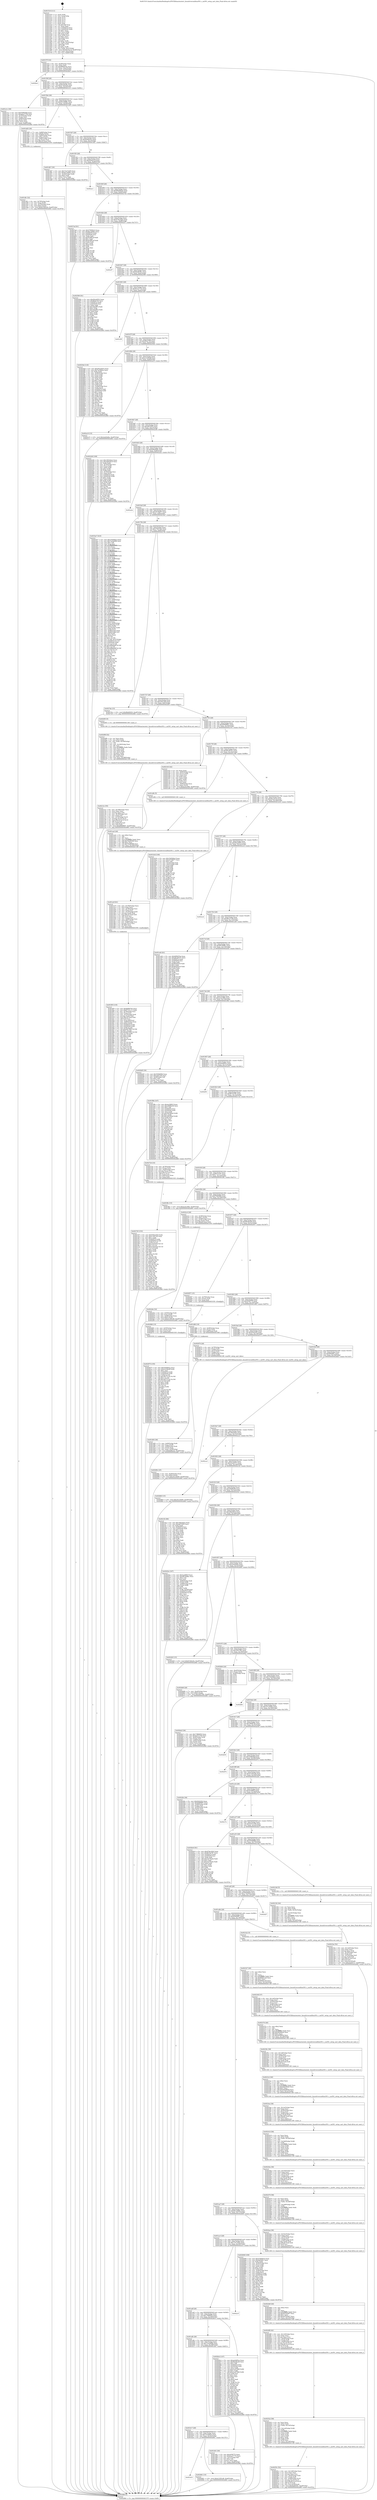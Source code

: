 digraph "0x401510" {
  label = "0x401510 (/mnt/c/Users/mathe/Desktop/tcc/POCII/binaries/extr_linuxdriversmfdsm501.c_sm501_setup_uart_data_Final-ollvm.out::main(0))"
  labelloc = "t"
  node[shape=record]

  Entry [label="",width=0.3,height=0.3,shape=circle,fillcolor=black,style=filled]
  "0x40157f" [label="{
     0x40157f [32]\l
     | [instrs]\l
     &nbsp;&nbsp;0x40157f \<+6\>: mov -0xa8(%rbp),%eax\l
     &nbsp;&nbsp;0x401585 \<+2\>: mov %eax,%ecx\l
     &nbsp;&nbsp;0x401587 \<+6\>: sub $0x80f0d7da,%ecx\l
     &nbsp;&nbsp;0x40158d \<+6\>: mov %eax,-0xbc(%rbp)\l
     &nbsp;&nbsp;0x401593 \<+6\>: mov %ecx,-0xc0(%rbp)\l
     &nbsp;&nbsp;0x401599 \<+6\>: je 0000000000402be1 \<main+0x16d1\>\l
  }"]
  "0x402be1" [label="{
     0x402be1\l
  }", style=dashed]
  "0x40159f" [label="{
     0x40159f [28]\l
     | [instrs]\l
     &nbsp;&nbsp;0x40159f \<+5\>: jmp 00000000004015a4 \<main+0x94\>\l
     &nbsp;&nbsp;0x4015a4 \<+6\>: mov -0xbc(%rbp),%eax\l
     &nbsp;&nbsp;0x4015aa \<+5\>: sub $0x815d2a5a,%eax\l
     &nbsp;&nbsp;0x4015af \<+6\>: mov %eax,-0xc4(%rbp)\l
     &nbsp;&nbsp;0x4015b5 \<+6\>: je 0000000000401e1c \<main+0x90c\>\l
  }"]
  Exit [label="",width=0.3,height=0.3,shape=circle,fillcolor=black,style=filled,peripheries=2]
  "0x401e1c" [label="{
     0x401e1c [36]\l
     | [instrs]\l
     &nbsp;&nbsp;0x401e1c \<+5\>: mov $0xf78904b6,%eax\l
     &nbsp;&nbsp;0x401e21 \<+5\>: mov $0xd6ce7158,%ecx\l
     &nbsp;&nbsp;0x401e26 \<+4\>: mov -0x70(%rbp),%rdx\l
     &nbsp;&nbsp;0x401e2a \<+2\>: mov (%rdx),%esi\l
     &nbsp;&nbsp;0x401e2c \<+4\>: mov -0x80(%rbp),%rdx\l
     &nbsp;&nbsp;0x401e30 \<+2\>: cmp (%rdx),%esi\l
     &nbsp;&nbsp;0x401e32 \<+3\>: cmovl %ecx,%eax\l
     &nbsp;&nbsp;0x401e35 \<+6\>: mov %eax,-0xa8(%rbp)\l
     &nbsp;&nbsp;0x401e3b \<+5\>: jmp 0000000000402d8d \<main+0x187d\>\l
  }"]
  "0x4015bb" [label="{
     0x4015bb [28]\l
     | [instrs]\l
     &nbsp;&nbsp;0x4015bb \<+5\>: jmp 00000000004015c0 \<main+0xb0\>\l
     &nbsp;&nbsp;0x4015c0 \<+6\>: mov -0xbc(%rbp),%eax\l
     &nbsp;&nbsp;0x4015c6 \<+5\>: sub $0x8315b881,%eax\l
     &nbsp;&nbsp;0x4015cb \<+6\>: mov %eax,-0xc8(%rbp)\l
     &nbsp;&nbsp;0x4015d1 \<+6\>: je 0000000000401dd5 \<main+0x8c5\>\l
  }"]
  "0x402975" [label="{
     0x402975 [155]\l
     | [instrs]\l
     &nbsp;&nbsp;0x402975 \<+5\>: mov $0xee0d95ce,%ecx\l
     &nbsp;&nbsp;0x40297a \<+5\>: mov $0xa14382df,%edx\l
     &nbsp;&nbsp;0x40297f \<+3\>: mov $0x1,%sil\l
     &nbsp;&nbsp;0x402982 \<+8\>: mov 0x405074,%r8d\l
     &nbsp;&nbsp;0x40298a \<+8\>: mov 0x405058,%r9d\l
     &nbsp;&nbsp;0x402992 \<+3\>: mov %r8d,%r10d\l
     &nbsp;&nbsp;0x402995 \<+7\>: sub $0x38373142,%r10d\l
     &nbsp;&nbsp;0x40299c \<+4\>: sub $0x1,%r10d\l
     &nbsp;&nbsp;0x4029a0 \<+7\>: add $0x38373142,%r10d\l
     &nbsp;&nbsp;0x4029a7 \<+4\>: imul %r10d,%r8d\l
     &nbsp;&nbsp;0x4029ab \<+4\>: and $0x1,%r8d\l
     &nbsp;&nbsp;0x4029af \<+4\>: cmp $0x0,%r8d\l
     &nbsp;&nbsp;0x4029b3 \<+4\>: sete %r11b\l
     &nbsp;&nbsp;0x4029b7 \<+4\>: cmp $0xa,%r9d\l
     &nbsp;&nbsp;0x4029bb \<+3\>: setl %bl\l
     &nbsp;&nbsp;0x4029be \<+3\>: mov %r11b,%r14b\l
     &nbsp;&nbsp;0x4029c1 \<+4\>: xor $0xff,%r14b\l
     &nbsp;&nbsp;0x4029c5 \<+3\>: mov %bl,%r15b\l
     &nbsp;&nbsp;0x4029c8 \<+4\>: xor $0xff,%r15b\l
     &nbsp;&nbsp;0x4029cc \<+4\>: xor $0x1,%sil\l
     &nbsp;&nbsp;0x4029d0 \<+3\>: mov %r14b,%r12b\l
     &nbsp;&nbsp;0x4029d3 \<+4\>: and $0xff,%r12b\l
     &nbsp;&nbsp;0x4029d7 \<+3\>: and %sil,%r11b\l
     &nbsp;&nbsp;0x4029da \<+3\>: mov %r15b,%r13b\l
     &nbsp;&nbsp;0x4029dd \<+4\>: and $0xff,%r13b\l
     &nbsp;&nbsp;0x4029e1 \<+3\>: and %sil,%bl\l
     &nbsp;&nbsp;0x4029e4 \<+3\>: or %r11b,%r12b\l
     &nbsp;&nbsp;0x4029e7 \<+3\>: or %bl,%r13b\l
     &nbsp;&nbsp;0x4029ea \<+3\>: xor %r13b,%r12b\l
     &nbsp;&nbsp;0x4029ed \<+3\>: or %r15b,%r14b\l
     &nbsp;&nbsp;0x4029f0 \<+4\>: xor $0xff,%r14b\l
     &nbsp;&nbsp;0x4029f4 \<+4\>: or $0x1,%sil\l
     &nbsp;&nbsp;0x4029f8 \<+3\>: and %sil,%r14b\l
     &nbsp;&nbsp;0x4029fb \<+3\>: or %r14b,%r12b\l
     &nbsp;&nbsp;0x4029fe \<+4\>: test $0x1,%r12b\l
     &nbsp;&nbsp;0x402a02 \<+3\>: cmovne %edx,%ecx\l
     &nbsp;&nbsp;0x402a05 \<+6\>: mov %ecx,-0xa8(%rbp)\l
     &nbsp;&nbsp;0x402a0b \<+5\>: jmp 0000000000402d8d \<main+0x187d\>\l
  }"]
  "0x401dd5" [label="{
     0x401dd5 [39]\l
     | [instrs]\l
     &nbsp;&nbsp;0x401dd5 \<+7\>: mov -0x88(%rbp),%rax\l
     &nbsp;&nbsp;0x401ddc \<+6\>: movl $0x64,(%rax)\l
     &nbsp;&nbsp;0x401de2 \<+4\>: mov -0x80(%rbp),%rax\l
     &nbsp;&nbsp;0x401de6 \<+6\>: movl $0x1,(%rax)\l
     &nbsp;&nbsp;0x401dec \<+4\>: mov -0x80(%rbp),%rax\l
     &nbsp;&nbsp;0x401df0 \<+3\>: movslq (%rax),%rax\l
     &nbsp;&nbsp;0x401df3 \<+4\>: imul $0x18,%rax,%rdi\l
     &nbsp;&nbsp;0x401df7 \<+5\>: call 0000000000401050 \<malloc@plt\>\l
     | [calls]\l
     &nbsp;&nbsp;0x401050 \{1\} (unknown)\l
  }"]
  "0x4015d7" [label="{
     0x4015d7 [28]\l
     | [instrs]\l
     &nbsp;&nbsp;0x4015d7 \<+5\>: jmp 00000000004015dc \<main+0xcc\>\l
     &nbsp;&nbsp;0x4015dc \<+6\>: mov -0xbc(%rbp),%eax\l
     &nbsp;&nbsp;0x4015e2 \<+5\>: sub $0x8a8fe2e2,%eax\l
     &nbsp;&nbsp;0x4015e7 \<+6\>: mov %eax,-0xcc(%rbp)\l
     &nbsp;&nbsp;0x4015ed \<+6\>: je 0000000000401db7 \<main+0x8a7\>\l
  }"]
  "0x402966" [label="{
     0x402966 [15]\l
     | [instrs]\l
     &nbsp;&nbsp;0x402966 \<+4\>: mov -0x50(%rbp),%rax\l
     &nbsp;&nbsp;0x40296a \<+3\>: mov (%rax),%rax\l
     &nbsp;&nbsp;0x40296d \<+3\>: mov %rax,%rdi\l
     &nbsp;&nbsp;0x402970 \<+5\>: call 0000000000401030 \<free@plt\>\l
     | [calls]\l
     &nbsp;&nbsp;0x401030 \{1\} (unknown)\l
  }"]
  "0x401db7" [label="{
     0x401db7 [30]\l
     | [instrs]\l
     &nbsp;&nbsp;0x401db7 \<+5\>: mov $0x73a73e95,%eax\l
     &nbsp;&nbsp;0x401dbc \<+5\>: mov $0x8315b881,%ecx\l
     &nbsp;&nbsp;0x401dc1 \<+3\>: mov -0x30(%rbp),%edx\l
     &nbsp;&nbsp;0x401dc4 \<+3\>: cmp $0x0,%edx\l
     &nbsp;&nbsp;0x401dc7 \<+3\>: cmove %ecx,%eax\l
     &nbsp;&nbsp;0x401dca \<+6\>: mov %eax,-0xa8(%rbp)\l
     &nbsp;&nbsp;0x401dd0 \<+5\>: jmp 0000000000402d8d \<main+0x187d\>\l
  }"]
  "0x4015f3" [label="{
     0x4015f3 [28]\l
     | [instrs]\l
     &nbsp;&nbsp;0x4015f3 \<+5\>: jmp 00000000004015f8 \<main+0xe8\>\l
     &nbsp;&nbsp;0x4015f8 \<+6\>: mov -0xbc(%rbp),%eax\l
     &nbsp;&nbsp;0x4015fe \<+5\>: sub $0x928a5c1f,%eax\l
     &nbsp;&nbsp;0x401603 \<+6\>: mov %eax,-0xd0(%rbp)\l
     &nbsp;&nbsp;0x401609 \<+6\>: je 0000000000402ac1 \<main+0x15b1\>\l
  }"]
  "0x402745" [label="{
     0x402745 [153]\l
     | [instrs]\l
     &nbsp;&nbsp;0x402745 \<+5\>: mov $0x979e1820,%edx\l
     &nbsp;&nbsp;0x40274a \<+5\>: mov $0xc75b7323,%esi\l
     &nbsp;&nbsp;0x40274f \<+3\>: mov $0x1,%r8b\l
     &nbsp;&nbsp;0x402752 \<+8\>: mov 0x405074,%r9d\l
     &nbsp;&nbsp;0x40275a \<+8\>: mov 0x405058,%r10d\l
     &nbsp;&nbsp;0x402762 \<+3\>: mov %r9d,%r11d\l
     &nbsp;&nbsp;0x402765 \<+7\>: sub $0xe1be5252,%r11d\l
     &nbsp;&nbsp;0x40276c \<+4\>: sub $0x1,%r11d\l
     &nbsp;&nbsp;0x402770 \<+7\>: add $0xe1be5252,%r11d\l
     &nbsp;&nbsp;0x402777 \<+4\>: imul %r11d,%r9d\l
     &nbsp;&nbsp;0x40277b \<+4\>: and $0x1,%r9d\l
     &nbsp;&nbsp;0x40277f \<+4\>: cmp $0x0,%r9d\l
     &nbsp;&nbsp;0x402783 \<+3\>: sete %bl\l
     &nbsp;&nbsp;0x402786 \<+4\>: cmp $0xa,%r10d\l
     &nbsp;&nbsp;0x40278a \<+4\>: setl %r14b\l
     &nbsp;&nbsp;0x40278e \<+3\>: mov %bl,%r15b\l
     &nbsp;&nbsp;0x402791 \<+4\>: xor $0xff,%r15b\l
     &nbsp;&nbsp;0x402795 \<+3\>: mov %r14b,%r12b\l
     &nbsp;&nbsp;0x402798 \<+4\>: xor $0xff,%r12b\l
     &nbsp;&nbsp;0x40279c \<+4\>: xor $0x0,%r8b\l
     &nbsp;&nbsp;0x4027a0 \<+3\>: mov %r15b,%r13b\l
     &nbsp;&nbsp;0x4027a3 \<+4\>: and $0x0,%r13b\l
     &nbsp;&nbsp;0x4027a7 \<+3\>: and %r8b,%bl\l
     &nbsp;&nbsp;0x4027aa \<+3\>: mov %r12b,%al\l
     &nbsp;&nbsp;0x4027ad \<+2\>: and $0x0,%al\l
     &nbsp;&nbsp;0x4027af \<+3\>: and %r8b,%r14b\l
     &nbsp;&nbsp;0x4027b2 \<+3\>: or %bl,%r13b\l
     &nbsp;&nbsp;0x4027b5 \<+3\>: or %r14b,%al\l
     &nbsp;&nbsp;0x4027b8 \<+3\>: xor %al,%r13b\l
     &nbsp;&nbsp;0x4027bb \<+3\>: or %r12b,%r15b\l
     &nbsp;&nbsp;0x4027be \<+4\>: xor $0xff,%r15b\l
     &nbsp;&nbsp;0x4027c2 \<+4\>: or $0x0,%r8b\l
     &nbsp;&nbsp;0x4027c6 \<+3\>: and %r8b,%r15b\l
     &nbsp;&nbsp;0x4027c9 \<+3\>: or %r15b,%r13b\l
     &nbsp;&nbsp;0x4027cc \<+4\>: test $0x1,%r13b\l
     &nbsp;&nbsp;0x4027d0 \<+3\>: cmovne %esi,%edx\l
     &nbsp;&nbsp;0x4027d3 \<+6\>: mov %edx,-0xa8(%rbp)\l
     &nbsp;&nbsp;0x4027d9 \<+5\>: jmp 0000000000402d8d \<main+0x187d\>\l
  }"]
  "0x402ac1" [label="{
     0x402ac1\l
  }", style=dashed]
  "0x40160f" [label="{
     0x40160f [28]\l
     | [instrs]\l
     &nbsp;&nbsp;0x40160f \<+5\>: jmp 0000000000401614 \<main+0x104\>\l
     &nbsp;&nbsp;0x401614 \<+6\>: mov -0xbc(%rbp),%eax\l
     &nbsp;&nbsp;0x40161a \<+5\>: sub $0x96e60630,%eax\l
     &nbsp;&nbsp;0x40161f \<+6\>: mov %eax,-0xd4(%rbp)\l
     &nbsp;&nbsp;0x401625 \<+6\>: je 00000000004027ed \<main+0x12dd\>\l
  }"]
  "0x40268c" [label="{
     0x40268c [25]\l
     | [instrs]\l
     &nbsp;&nbsp;0x40268c \<+4\>: mov -0x40(%rbp),%rax\l
     &nbsp;&nbsp;0x402690 \<+6\>: movl $0x0,(%rax)\l
     &nbsp;&nbsp;0x402696 \<+10\>: movl $0x35134495,-0xa8(%rbp)\l
     &nbsp;&nbsp;0x4026a0 \<+5\>: jmp 0000000000402d8d \<main+0x187d\>\l
  }"]
  "0x4027ed" [label="{
     0x4027ed [91]\l
     | [instrs]\l
     &nbsp;&nbsp;0x4027ed \<+5\>: mov $0x578560c0,%eax\l
     &nbsp;&nbsp;0x4027f2 \<+5\>: mov $0x6b12b69a,%ecx\l
     &nbsp;&nbsp;0x4027f7 \<+7\>: mov 0x405074,%edx\l
     &nbsp;&nbsp;0x4027fe \<+7\>: mov 0x405058,%esi\l
     &nbsp;&nbsp;0x402805 \<+2\>: mov %edx,%edi\l
     &nbsp;&nbsp;0x402807 \<+6\>: sub $0x916f81af,%edi\l
     &nbsp;&nbsp;0x40280d \<+3\>: sub $0x1,%edi\l
     &nbsp;&nbsp;0x402810 \<+6\>: add $0x916f81af,%edi\l
     &nbsp;&nbsp;0x402816 \<+3\>: imul %edi,%edx\l
     &nbsp;&nbsp;0x402819 \<+3\>: and $0x1,%edx\l
     &nbsp;&nbsp;0x40281c \<+3\>: cmp $0x0,%edx\l
     &nbsp;&nbsp;0x40281f \<+4\>: sete %r8b\l
     &nbsp;&nbsp;0x402823 \<+3\>: cmp $0xa,%esi\l
     &nbsp;&nbsp;0x402826 \<+4\>: setl %r9b\l
     &nbsp;&nbsp;0x40282a \<+3\>: mov %r8b,%r10b\l
     &nbsp;&nbsp;0x40282d \<+3\>: and %r9b,%r10b\l
     &nbsp;&nbsp;0x402830 \<+3\>: xor %r9b,%r8b\l
     &nbsp;&nbsp;0x402833 \<+3\>: or %r8b,%r10b\l
     &nbsp;&nbsp;0x402836 \<+4\>: test $0x1,%r10b\l
     &nbsp;&nbsp;0x40283a \<+3\>: cmovne %ecx,%eax\l
     &nbsp;&nbsp;0x40283d \<+6\>: mov %eax,-0xa8(%rbp)\l
     &nbsp;&nbsp;0x402843 \<+5\>: jmp 0000000000402d8d \<main+0x187d\>\l
  }"]
  "0x40162b" [label="{
     0x40162b [28]\l
     | [instrs]\l
     &nbsp;&nbsp;0x40162b \<+5\>: jmp 0000000000401630 \<main+0x120\>\l
     &nbsp;&nbsp;0x401630 \<+6\>: mov -0xbc(%rbp),%eax\l
     &nbsp;&nbsp;0x401636 \<+5\>: sub $0x979e1820,%eax\l
     &nbsp;&nbsp;0x40163b \<+6\>: mov %eax,-0xd8(%rbp)\l
     &nbsp;&nbsp;0x401641 \<+6\>: je 0000000000402cf7 \<main+0x17e7\>\l
  }"]
  "0x401b33" [label="{
     0x401b33\l
  }", style=dashed]
  "0x402cf7" [label="{
     0x402cf7\l
  }", style=dashed]
  "0x401647" [label="{
     0x401647 [28]\l
     | [instrs]\l
     &nbsp;&nbsp;0x401647 \<+5\>: jmp 000000000040164c \<main+0x13c\>\l
     &nbsp;&nbsp;0x40164c \<+6\>: mov -0xbc(%rbp),%eax\l
     &nbsp;&nbsp;0x401652 \<+5\>: sub $0x9aef0361,%eax\l
     &nbsp;&nbsp;0x401657 \<+6\>: mov %eax,-0xdc(%rbp)\l
     &nbsp;&nbsp;0x40165d \<+6\>: je 0000000000402590 \<main+0x1080\>\l
  }"]
  "0x402661" [label="{
     0x402661 [15]\l
     | [instrs]\l
     &nbsp;&nbsp;0x402661 \<+10\>: movl $0x41305c48,-0xa8(%rbp)\l
     &nbsp;&nbsp;0x40266b \<+5\>: jmp 0000000000402d8d \<main+0x187d\>\l
  }"]
  "0x402590" [label="{
     0x402590 [91]\l
     | [instrs]\l
     &nbsp;&nbsp;0x402590 \<+5\>: mov $0xd5e2d553,%eax\l
     &nbsp;&nbsp;0x402595 \<+5\>: mov $0x9fcfc745,%ecx\l
     &nbsp;&nbsp;0x40259a \<+7\>: mov 0x405074,%edx\l
     &nbsp;&nbsp;0x4025a1 \<+7\>: mov 0x405058,%esi\l
     &nbsp;&nbsp;0x4025a8 \<+2\>: mov %edx,%edi\l
     &nbsp;&nbsp;0x4025aa \<+6\>: add $0x32baff72,%edi\l
     &nbsp;&nbsp;0x4025b0 \<+3\>: sub $0x1,%edi\l
     &nbsp;&nbsp;0x4025b3 \<+6\>: sub $0x32baff72,%edi\l
     &nbsp;&nbsp;0x4025b9 \<+3\>: imul %edi,%edx\l
     &nbsp;&nbsp;0x4025bc \<+3\>: and $0x1,%edx\l
     &nbsp;&nbsp;0x4025bf \<+3\>: cmp $0x0,%edx\l
     &nbsp;&nbsp;0x4025c2 \<+4\>: sete %r8b\l
     &nbsp;&nbsp;0x4025c6 \<+3\>: cmp $0xa,%esi\l
     &nbsp;&nbsp;0x4025c9 \<+4\>: setl %r9b\l
     &nbsp;&nbsp;0x4025cd \<+3\>: mov %r8b,%r10b\l
     &nbsp;&nbsp;0x4025d0 \<+3\>: and %r9b,%r10b\l
     &nbsp;&nbsp;0x4025d3 \<+3\>: xor %r9b,%r8b\l
     &nbsp;&nbsp;0x4025d6 \<+3\>: or %r8b,%r10b\l
     &nbsp;&nbsp;0x4025d9 \<+4\>: test $0x1,%r10b\l
     &nbsp;&nbsp;0x4025dd \<+3\>: cmovne %ecx,%eax\l
     &nbsp;&nbsp;0x4025e0 \<+6\>: mov %eax,-0xa8(%rbp)\l
     &nbsp;&nbsp;0x4025e6 \<+5\>: jmp 0000000000402d8d \<main+0x187d\>\l
  }"]
  "0x401663" [label="{
     0x401663 [28]\l
     | [instrs]\l
     &nbsp;&nbsp;0x401663 \<+5\>: jmp 0000000000401668 \<main+0x158\>\l
     &nbsp;&nbsp;0x401668 \<+6\>: mov -0xbc(%rbp),%eax\l
     &nbsp;&nbsp;0x40166e \<+5\>: sub $0x9ca27775,%eax\l
     &nbsp;&nbsp;0x401673 \<+6\>: mov %eax,-0xe0(%rbp)\l
     &nbsp;&nbsp;0x401679 \<+6\>: je 0000000000401d5f \<main+0x84f\>\l
  }"]
  "0x40255c" [label="{
     0x40255c [52]\l
     | [instrs]\l
     &nbsp;&nbsp;0x40255c \<+6\>: mov -0x1c8(%rbp),%ecx\l
     &nbsp;&nbsp;0x402562 \<+3\>: imul %eax,%ecx\l
     &nbsp;&nbsp;0x402565 \<+3\>: movslq %ecx,%rsi\l
     &nbsp;&nbsp;0x402568 \<+4\>: mov -0x50(%rbp),%rdi\l
     &nbsp;&nbsp;0x40256c \<+3\>: mov (%rdi),%rdi\l
     &nbsp;&nbsp;0x40256f \<+4\>: mov -0x48(%rbp),%r10\l
     &nbsp;&nbsp;0x402573 \<+3\>: movslq (%r10),%r10\l
     &nbsp;&nbsp;0x402576 \<+4\>: imul $0x28,%r10,%r10\l
     &nbsp;&nbsp;0x40257a \<+3\>: add %r10,%rdi\l
     &nbsp;&nbsp;0x40257d \<+4\>: mov %rsi,0x20(%rdi)\l
     &nbsp;&nbsp;0x402581 \<+10\>: movl $0x9aef0361,-0xa8(%rbp)\l
     &nbsp;&nbsp;0x40258b \<+5\>: jmp 0000000000402d8d \<main+0x187d\>\l
  }"]
  "0x401d5f" [label="{
     0x401d5f\l
  }", style=dashed]
  "0x40167f" [label="{
     0x40167f [28]\l
     | [instrs]\l
     &nbsp;&nbsp;0x40167f \<+5\>: jmp 0000000000401684 \<main+0x174\>\l
     &nbsp;&nbsp;0x401684 \<+6\>: mov -0xbc(%rbp),%eax\l
     &nbsp;&nbsp;0x40168a \<+5\>: sub $0x9fcfc745,%eax\l
     &nbsp;&nbsp;0x40168f \<+6\>: mov %eax,-0xe4(%rbp)\l
     &nbsp;&nbsp;0x401695 \<+6\>: je 00000000004025eb \<main+0x10db\>\l
  }"]
  "0x402522" [label="{
     0x402522 [58]\l
     | [instrs]\l
     &nbsp;&nbsp;0x402522 \<+2\>: xor %ecx,%ecx\l
     &nbsp;&nbsp;0x402524 \<+5\>: mov $0x2,%edx\l
     &nbsp;&nbsp;0x402529 \<+6\>: mov %edx,-0x1c4(%rbp)\l
     &nbsp;&nbsp;0x40252f \<+1\>: cltd\l
     &nbsp;&nbsp;0x402530 \<+7\>: mov -0x1c4(%rbp),%r8d\l
     &nbsp;&nbsp;0x402537 \<+3\>: idiv %r8d\l
     &nbsp;&nbsp;0x40253a \<+6\>: imul $0xfffffffe,%edx,%edx\l
     &nbsp;&nbsp;0x402540 \<+3\>: mov %ecx,%r9d\l
     &nbsp;&nbsp;0x402543 \<+3\>: sub %edx,%r9d\l
     &nbsp;&nbsp;0x402546 \<+2\>: mov %ecx,%edx\l
     &nbsp;&nbsp;0x402548 \<+3\>: sub $0x1,%edx\l
     &nbsp;&nbsp;0x40254b \<+3\>: add %edx,%r9d\l
     &nbsp;&nbsp;0x40254e \<+3\>: sub %r9d,%ecx\l
     &nbsp;&nbsp;0x402551 \<+6\>: mov %ecx,-0x1c8(%rbp)\l
     &nbsp;&nbsp;0x402557 \<+5\>: call 0000000000401160 \<next_i\>\l
     | [calls]\l
     &nbsp;&nbsp;0x401160 \{1\} (/mnt/c/Users/mathe/Desktop/tcc/POCII/binaries/extr_linuxdriversmfdsm501.c_sm501_setup_uart_data_Final-ollvm.out::next_i)\l
  }"]
  "0x4025eb" [label="{
     0x4025eb [118]\l
     | [instrs]\l
     &nbsp;&nbsp;0x4025eb \<+5\>: mov $0xd5e2d553,%eax\l
     &nbsp;&nbsp;0x4025f0 \<+5\>: mov $0x7ec0db5e,%ecx\l
     &nbsp;&nbsp;0x4025f5 \<+2\>: xor %edx,%edx\l
     &nbsp;&nbsp;0x4025f7 \<+4\>: mov -0x48(%rbp),%rsi\l
     &nbsp;&nbsp;0x4025fb \<+2\>: mov (%rsi),%edi\l
     &nbsp;&nbsp;0x4025fd \<+3\>: mov %edx,%r8d\l
     &nbsp;&nbsp;0x402600 \<+3\>: sub %edi,%r8d\l
     &nbsp;&nbsp;0x402603 \<+2\>: mov %edx,%edi\l
     &nbsp;&nbsp;0x402605 \<+3\>: sub $0x1,%edi\l
     &nbsp;&nbsp;0x402608 \<+3\>: add %edi,%r8d\l
     &nbsp;&nbsp;0x40260b \<+2\>: mov %edx,%edi\l
     &nbsp;&nbsp;0x40260d \<+3\>: sub %r8d,%edi\l
     &nbsp;&nbsp;0x402610 \<+4\>: mov -0x48(%rbp),%rsi\l
     &nbsp;&nbsp;0x402614 \<+2\>: mov %edi,(%rsi)\l
     &nbsp;&nbsp;0x402616 \<+7\>: mov 0x405074,%edi\l
     &nbsp;&nbsp;0x40261d \<+8\>: mov 0x405058,%r8d\l
     &nbsp;&nbsp;0x402625 \<+3\>: sub $0x1,%edx\l
     &nbsp;&nbsp;0x402628 \<+3\>: mov %edi,%r9d\l
     &nbsp;&nbsp;0x40262b \<+3\>: add %edx,%r9d\l
     &nbsp;&nbsp;0x40262e \<+4\>: imul %r9d,%edi\l
     &nbsp;&nbsp;0x402632 \<+3\>: and $0x1,%edi\l
     &nbsp;&nbsp;0x402635 \<+3\>: cmp $0x0,%edi\l
     &nbsp;&nbsp;0x402638 \<+4\>: sete %r10b\l
     &nbsp;&nbsp;0x40263c \<+4\>: cmp $0xa,%r8d\l
     &nbsp;&nbsp;0x402640 \<+4\>: setl %r11b\l
     &nbsp;&nbsp;0x402644 \<+3\>: mov %r10b,%bl\l
     &nbsp;&nbsp;0x402647 \<+3\>: and %r11b,%bl\l
     &nbsp;&nbsp;0x40264a \<+3\>: xor %r11b,%r10b\l
     &nbsp;&nbsp;0x40264d \<+3\>: or %r10b,%bl\l
     &nbsp;&nbsp;0x402650 \<+3\>: test $0x1,%bl\l
     &nbsp;&nbsp;0x402653 \<+3\>: cmovne %ecx,%eax\l
     &nbsp;&nbsp;0x402656 \<+6\>: mov %eax,-0xa8(%rbp)\l
     &nbsp;&nbsp;0x40265c \<+5\>: jmp 0000000000402d8d \<main+0x187d\>\l
  }"]
  "0x40169b" [label="{
     0x40169b [28]\l
     | [instrs]\l
     &nbsp;&nbsp;0x40169b \<+5\>: jmp 00000000004016a0 \<main+0x190\>\l
     &nbsp;&nbsp;0x4016a0 \<+6\>: mov -0xbc(%rbp),%eax\l
     &nbsp;&nbsp;0x4016a6 \<+5\>: sub $0xa14382df,%eax\l
     &nbsp;&nbsp;0x4016ab \<+6\>: mov %eax,-0xe8(%rbp)\l
     &nbsp;&nbsp;0x4016b1 \<+6\>: je 0000000000402a10 \<main+0x1500\>\l
  }"]
  "0x4024f8" [label="{
     0x4024f8 [42]\l
     | [instrs]\l
     &nbsp;&nbsp;0x4024f8 \<+6\>: mov -0x1c0(%rbp),%ecx\l
     &nbsp;&nbsp;0x4024fe \<+3\>: imul %eax,%ecx\l
     &nbsp;&nbsp;0x402501 \<+3\>: movslq %ecx,%rsi\l
     &nbsp;&nbsp;0x402504 \<+4\>: mov -0x50(%rbp),%rdi\l
     &nbsp;&nbsp;0x402508 \<+3\>: mov (%rdi),%rdi\l
     &nbsp;&nbsp;0x40250b \<+4\>: mov -0x48(%rbp),%r10\l
     &nbsp;&nbsp;0x40250f \<+3\>: movslq (%r10),%r10\l
     &nbsp;&nbsp;0x402512 \<+4\>: imul $0x28,%r10,%r10\l
     &nbsp;&nbsp;0x402516 \<+3\>: add %r10,%rdi\l
     &nbsp;&nbsp;0x402519 \<+4\>: mov %rsi,0x18(%rdi)\l
     &nbsp;&nbsp;0x40251d \<+5\>: call 0000000000401160 \<next_i\>\l
     | [calls]\l
     &nbsp;&nbsp;0x401160 \{1\} (/mnt/c/Users/mathe/Desktop/tcc/POCII/binaries/extr_linuxdriversmfdsm501.c_sm501_setup_uart_data_Final-ollvm.out::next_i)\l
  }"]
  "0x402a10" [label="{
     0x402a10 [15]\l
     | [instrs]\l
     &nbsp;&nbsp;0x402a10 \<+10\>: movl $0x2edc8a8a,-0xa8(%rbp)\l
     &nbsp;&nbsp;0x402a1a \<+5\>: jmp 0000000000402d8d \<main+0x187d\>\l
  }"]
  "0x4016b7" [label="{
     0x4016b7 [28]\l
     | [instrs]\l
     &nbsp;&nbsp;0x4016b7 \<+5\>: jmp 00000000004016bc \<main+0x1ac\>\l
     &nbsp;&nbsp;0x4016bc \<+6\>: mov -0xbc(%rbp),%eax\l
     &nbsp;&nbsp;0x4016c2 \<+5\>: sub $0xafd7d5f3,%eax\l
     &nbsp;&nbsp;0x4016c7 \<+6\>: mov %eax,-0xec(%rbp)\l
     &nbsp;&nbsp;0x4016cd \<+6\>: je 0000000000402248 \<main+0xd38\>\l
  }"]
  "0x4024d0" [label="{
     0x4024d0 [40]\l
     | [instrs]\l
     &nbsp;&nbsp;0x4024d0 \<+5\>: mov $0x2,%ecx\l
     &nbsp;&nbsp;0x4024d5 \<+1\>: cltd\l
     &nbsp;&nbsp;0x4024d6 \<+2\>: idiv %ecx\l
     &nbsp;&nbsp;0x4024d8 \<+6\>: imul $0xfffffffe,%edx,%ecx\l
     &nbsp;&nbsp;0x4024de \<+6\>: sub $0xb47b2dd7,%ecx\l
     &nbsp;&nbsp;0x4024e4 \<+3\>: add $0x1,%ecx\l
     &nbsp;&nbsp;0x4024e7 \<+6\>: add $0xb47b2dd7,%ecx\l
     &nbsp;&nbsp;0x4024ed \<+6\>: mov %ecx,-0x1c0(%rbp)\l
     &nbsp;&nbsp;0x4024f3 \<+5\>: call 0000000000401160 \<next_i\>\l
     | [calls]\l
     &nbsp;&nbsp;0x401160 \{1\} (/mnt/c/Users/mathe/Desktop/tcc/POCII/binaries/extr_linuxdriversmfdsm501.c_sm501_setup_uart_data_Final-ollvm.out::next_i)\l
  }"]
  "0x402248" [label="{
     0x402248 [109]\l
     | [instrs]\l
     &nbsp;&nbsp;0x402248 \<+5\>: mov $0x190244e2,%eax\l
     &nbsp;&nbsp;0x40224d \<+5\>: mov $0x2d8a5b10,%ecx\l
     &nbsp;&nbsp;0x402252 \<+2\>: xor %edx,%edx\l
     &nbsp;&nbsp;0x402254 \<+4\>: mov -0x70(%rbp),%rsi\l
     &nbsp;&nbsp;0x402258 \<+2\>: mov (%rsi),%edi\l
     &nbsp;&nbsp;0x40225a \<+3\>: mov %edx,%r8d\l
     &nbsp;&nbsp;0x40225d \<+4\>: sub $0x1,%r8d\l
     &nbsp;&nbsp;0x402261 \<+3\>: sub %r8d,%edi\l
     &nbsp;&nbsp;0x402264 \<+4\>: mov -0x70(%rbp),%rsi\l
     &nbsp;&nbsp;0x402268 \<+2\>: mov %edi,(%rsi)\l
     &nbsp;&nbsp;0x40226a \<+7\>: mov 0x405074,%edi\l
     &nbsp;&nbsp;0x402271 \<+8\>: mov 0x405058,%r8d\l
     &nbsp;&nbsp;0x402279 \<+3\>: sub $0x1,%edx\l
     &nbsp;&nbsp;0x40227c \<+3\>: mov %edi,%r9d\l
     &nbsp;&nbsp;0x40227f \<+3\>: add %edx,%r9d\l
     &nbsp;&nbsp;0x402282 \<+4\>: imul %r9d,%edi\l
     &nbsp;&nbsp;0x402286 \<+3\>: and $0x1,%edi\l
     &nbsp;&nbsp;0x402289 \<+3\>: cmp $0x0,%edi\l
     &nbsp;&nbsp;0x40228c \<+4\>: sete %r10b\l
     &nbsp;&nbsp;0x402290 \<+4\>: cmp $0xa,%r8d\l
     &nbsp;&nbsp;0x402294 \<+4\>: setl %r11b\l
     &nbsp;&nbsp;0x402298 \<+3\>: mov %r10b,%bl\l
     &nbsp;&nbsp;0x40229b \<+3\>: and %r11b,%bl\l
     &nbsp;&nbsp;0x40229e \<+3\>: xor %r11b,%r10b\l
     &nbsp;&nbsp;0x4022a1 \<+3\>: or %r10b,%bl\l
     &nbsp;&nbsp;0x4022a4 \<+3\>: test $0x1,%bl\l
     &nbsp;&nbsp;0x4022a7 \<+3\>: cmovne %ecx,%eax\l
     &nbsp;&nbsp;0x4022aa \<+6\>: mov %eax,-0xa8(%rbp)\l
     &nbsp;&nbsp;0x4022b0 \<+5\>: jmp 0000000000402d8d \<main+0x187d\>\l
  }"]
  "0x4016d3" [label="{
     0x4016d3 [28]\l
     | [instrs]\l
     &nbsp;&nbsp;0x4016d3 \<+5\>: jmp 00000000004016d8 \<main+0x1c8\>\l
     &nbsp;&nbsp;0x4016d8 \<+6\>: mov -0xbc(%rbp),%eax\l
     &nbsp;&nbsp;0x4016de \<+5\>: sub $0xbdbe849c,%eax\l
     &nbsp;&nbsp;0x4016e3 \<+6\>: mov %eax,-0xf0(%rbp)\l
     &nbsp;&nbsp;0x4016e9 \<+6\>: je 0000000000402a2e \<main+0x151e\>\l
  }"]
  "0x4024aa" [label="{
     0x4024aa [38]\l
     | [instrs]\l
     &nbsp;&nbsp;0x4024aa \<+6\>: mov -0x1bc(%rbp),%ecx\l
     &nbsp;&nbsp;0x4024b0 \<+3\>: imul %eax,%ecx\l
     &nbsp;&nbsp;0x4024b3 \<+4\>: mov -0x50(%rbp),%rsi\l
     &nbsp;&nbsp;0x4024b7 \<+3\>: mov (%rsi),%rsi\l
     &nbsp;&nbsp;0x4024ba \<+4\>: mov -0x48(%rbp),%rdi\l
     &nbsp;&nbsp;0x4024be \<+3\>: movslq (%rdi),%rdi\l
     &nbsp;&nbsp;0x4024c1 \<+4\>: imul $0x28,%rdi,%rdi\l
     &nbsp;&nbsp;0x4024c5 \<+3\>: add %rdi,%rsi\l
     &nbsp;&nbsp;0x4024c8 \<+3\>: mov %ecx,0x10(%rsi)\l
     &nbsp;&nbsp;0x4024cb \<+5\>: call 0000000000401160 \<next_i\>\l
     | [calls]\l
     &nbsp;&nbsp;0x401160 \{1\} (/mnt/c/Users/mathe/Desktop/tcc/POCII/binaries/extr_linuxdriversmfdsm501.c_sm501_setup_uart_data_Final-ollvm.out::next_i)\l
  }"]
  "0x402a2e" [label="{
     0x402a2e\l
  }", style=dashed]
  "0x4016ef" [label="{
     0x4016ef [28]\l
     | [instrs]\l
     &nbsp;&nbsp;0x4016ef \<+5\>: jmp 00000000004016f4 \<main+0x1e4\>\l
     &nbsp;&nbsp;0x4016f4 \<+6\>: mov -0xbc(%rbp),%eax\l
     &nbsp;&nbsp;0x4016fa \<+5\>: sub $0xc0738d77,%eax\l
     &nbsp;&nbsp;0x4016ff \<+6\>: mov %eax,-0xf4(%rbp)\l
     &nbsp;&nbsp;0x401705 \<+6\>: je 0000000000401ba7 \<main+0x697\>\l
  }"]
  "0x402470" [label="{
     0x402470 [58]\l
     | [instrs]\l
     &nbsp;&nbsp;0x402470 \<+2\>: xor %ecx,%ecx\l
     &nbsp;&nbsp;0x402472 \<+5\>: mov $0x2,%edx\l
     &nbsp;&nbsp;0x402477 \<+6\>: mov %edx,-0x1b8(%rbp)\l
     &nbsp;&nbsp;0x40247d \<+1\>: cltd\l
     &nbsp;&nbsp;0x40247e \<+7\>: mov -0x1b8(%rbp),%r8d\l
     &nbsp;&nbsp;0x402485 \<+3\>: idiv %r8d\l
     &nbsp;&nbsp;0x402488 \<+6\>: imul $0xfffffffe,%edx,%edx\l
     &nbsp;&nbsp;0x40248e \<+3\>: mov %ecx,%r9d\l
     &nbsp;&nbsp;0x402491 \<+3\>: sub %edx,%r9d\l
     &nbsp;&nbsp;0x402494 \<+2\>: mov %ecx,%edx\l
     &nbsp;&nbsp;0x402496 \<+3\>: sub $0x1,%edx\l
     &nbsp;&nbsp;0x402499 \<+3\>: add %edx,%r9d\l
     &nbsp;&nbsp;0x40249c \<+3\>: sub %r9d,%ecx\l
     &nbsp;&nbsp;0x40249f \<+6\>: mov %ecx,-0x1bc(%rbp)\l
     &nbsp;&nbsp;0x4024a5 \<+5\>: call 0000000000401160 \<next_i\>\l
     | [calls]\l
     &nbsp;&nbsp;0x401160 \{1\} (/mnt/c/Users/mathe/Desktop/tcc/POCII/binaries/extr_linuxdriversmfdsm501.c_sm501_setup_uart_data_Final-ollvm.out::next_i)\l
  }"]
  "0x401ba7" [label="{
     0x401ba7 [410]\l
     | [instrs]\l
     &nbsp;&nbsp;0x401ba7 \<+5\>: mov $0x33d3b9a3,%eax\l
     &nbsp;&nbsp;0x401bac \<+5\>: mov $0x7a22d098,%ecx\l
     &nbsp;&nbsp;0x401bb1 \<+2\>: mov $0x1,%dl\l
     &nbsp;&nbsp;0x401bb3 \<+3\>: mov %rsp,%rsi\l
     &nbsp;&nbsp;0x401bb6 \<+4\>: add $0xfffffffffffffff0,%rsi\l
     &nbsp;&nbsp;0x401bba \<+3\>: mov %rsi,%rsp\l
     &nbsp;&nbsp;0x401bbd \<+7\>: mov %rsi,-0xa0(%rbp)\l
     &nbsp;&nbsp;0x401bc4 \<+3\>: mov %rsp,%rsi\l
     &nbsp;&nbsp;0x401bc7 \<+4\>: add $0xfffffffffffffff0,%rsi\l
     &nbsp;&nbsp;0x401bcb \<+3\>: mov %rsi,%rsp\l
     &nbsp;&nbsp;0x401bce \<+3\>: mov %rsp,%rdi\l
     &nbsp;&nbsp;0x401bd1 \<+4\>: add $0xfffffffffffffff0,%rdi\l
     &nbsp;&nbsp;0x401bd5 \<+3\>: mov %rdi,%rsp\l
     &nbsp;&nbsp;0x401bd8 \<+7\>: mov %rdi,-0x98(%rbp)\l
     &nbsp;&nbsp;0x401bdf \<+3\>: mov %rsp,%rdi\l
     &nbsp;&nbsp;0x401be2 \<+4\>: add $0xfffffffffffffff0,%rdi\l
     &nbsp;&nbsp;0x401be6 \<+3\>: mov %rdi,%rsp\l
     &nbsp;&nbsp;0x401be9 \<+7\>: mov %rdi,-0x90(%rbp)\l
     &nbsp;&nbsp;0x401bf0 \<+3\>: mov %rsp,%rdi\l
     &nbsp;&nbsp;0x401bf3 \<+4\>: add $0xfffffffffffffff0,%rdi\l
     &nbsp;&nbsp;0x401bf7 \<+3\>: mov %rdi,%rsp\l
     &nbsp;&nbsp;0x401bfa \<+7\>: mov %rdi,-0x88(%rbp)\l
     &nbsp;&nbsp;0x401c01 \<+3\>: mov %rsp,%rdi\l
     &nbsp;&nbsp;0x401c04 \<+4\>: add $0xfffffffffffffff0,%rdi\l
     &nbsp;&nbsp;0x401c08 \<+3\>: mov %rdi,%rsp\l
     &nbsp;&nbsp;0x401c0b \<+4\>: mov %rdi,-0x80(%rbp)\l
     &nbsp;&nbsp;0x401c0f \<+3\>: mov %rsp,%rdi\l
     &nbsp;&nbsp;0x401c12 \<+4\>: add $0xfffffffffffffff0,%rdi\l
     &nbsp;&nbsp;0x401c16 \<+3\>: mov %rdi,%rsp\l
     &nbsp;&nbsp;0x401c19 \<+4\>: mov %rdi,-0x78(%rbp)\l
     &nbsp;&nbsp;0x401c1d \<+3\>: mov %rsp,%rdi\l
     &nbsp;&nbsp;0x401c20 \<+4\>: add $0xfffffffffffffff0,%rdi\l
     &nbsp;&nbsp;0x401c24 \<+3\>: mov %rdi,%rsp\l
     &nbsp;&nbsp;0x401c27 \<+4\>: mov %rdi,-0x70(%rbp)\l
     &nbsp;&nbsp;0x401c2b \<+3\>: mov %rsp,%rdi\l
     &nbsp;&nbsp;0x401c2e \<+4\>: add $0xfffffffffffffff0,%rdi\l
     &nbsp;&nbsp;0x401c32 \<+3\>: mov %rdi,%rsp\l
     &nbsp;&nbsp;0x401c35 \<+4\>: mov %rdi,-0x68(%rbp)\l
     &nbsp;&nbsp;0x401c39 \<+3\>: mov %rsp,%rdi\l
     &nbsp;&nbsp;0x401c3c \<+4\>: add $0xfffffffffffffff0,%rdi\l
     &nbsp;&nbsp;0x401c40 \<+3\>: mov %rdi,%rsp\l
     &nbsp;&nbsp;0x401c43 \<+4\>: mov %rdi,-0x60(%rbp)\l
     &nbsp;&nbsp;0x401c47 \<+3\>: mov %rsp,%rdi\l
     &nbsp;&nbsp;0x401c4a \<+4\>: add $0xfffffffffffffff0,%rdi\l
     &nbsp;&nbsp;0x401c4e \<+3\>: mov %rdi,%rsp\l
     &nbsp;&nbsp;0x401c51 \<+4\>: mov %rdi,-0x58(%rbp)\l
     &nbsp;&nbsp;0x401c55 \<+3\>: mov %rsp,%rdi\l
     &nbsp;&nbsp;0x401c58 \<+4\>: add $0xfffffffffffffff0,%rdi\l
     &nbsp;&nbsp;0x401c5c \<+3\>: mov %rdi,%rsp\l
     &nbsp;&nbsp;0x401c5f \<+4\>: mov %rdi,-0x50(%rbp)\l
     &nbsp;&nbsp;0x401c63 \<+3\>: mov %rsp,%rdi\l
     &nbsp;&nbsp;0x401c66 \<+4\>: add $0xfffffffffffffff0,%rdi\l
     &nbsp;&nbsp;0x401c6a \<+3\>: mov %rdi,%rsp\l
     &nbsp;&nbsp;0x401c6d \<+4\>: mov %rdi,-0x48(%rbp)\l
     &nbsp;&nbsp;0x401c71 \<+3\>: mov %rsp,%rdi\l
     &nbsp;&nbsp;0x401c74 \<+4\>: add $0xfffffffffffffff0,%rdi\l
     &nbsp;&nbsp;0x401c78 \<+3\>: mov %rdi,%rsp\l
     &nbsp;&nbsp;0x401c7b \<+4\>: mov %rdi,-0x40(%rbp)\l
     &nbsp;&nbsp;0x401c7f \<+7\>: mov -0xa0(%rbp),%rdi\l
     &nbsp;&nbsp;0x401c86 \<+6\>: movl $0x0,(%rdi)\l
     &nbsp;&nbsp;0x401c8c \<+7\>: mov -0xac(%rbp),%r8d\l
     &nbsp;&nbsp;0x401c93 \<+3\>: mov %r8d,(%rsi)\l
     &nbsp;&nbsp;0x401c96 \<+7\>: mov -0x98(%rbp),%rdi\l
     &nbsp;&nbsp;0x401c9d \<+7\>: mov -0xb8(%rbp),%r9\l
     &nbsp;&nbsp;0x401ca4 \<+3\>: mov %r9,(%rdi)\l
     &nbsp;&nbsp;0x401ca7 \<+3\>: cmpl $0x2,(%rsi)\l
     &nbsp;&nbsp;0x401caa \<+4\>: setne %r10b\l
     &nbsp;&nbsp;0x401cae \<+4\>: and $0x1,%r10b\l
     &nbsp;&nbsp;0x401cb2 \<+4\>: mov %r10b,-0x31(%rbp)\l
     &nbsp;&nbsp;0x401cb6 \<+8\>: mov 0x405074,%r11d\l
     &nbsp;&nbsp;0x401cbe \<+7\>: mov 0x405058,%ebx\l
     &nbsp;&nbsp;0x401cc5 \<+3\>: mov %r11d,%r14d\l
     &nbsp;&nbsp;0x401cc8 \<+7\>: add $0x288bde8f,%r14d\l
     &nbsp;&nbsp;0x401ccf \<+4\>: sub $0x1,%r14d\l
     &nbsp;&nbsp;0x401cd3 \<+7\>: sub $0x288bde8f,%r14d\l
     &nbsp;&nbsp;0x401cda \<+4\>: imul %r14d,%r11d\l
     &nbsp;&nbsp;0x401cde \<+4\>: and $0x1,%r11d\l
     &nbsp;&nbsp;0x401ce2 \<+4\>: cmp $0x0,%r11d\l
     &nbsp;&nbsp;0x401ce6 \<+4\>: sete %r10b\l
     &nbsp;&nbsp;0x401cea \<+3\>: cmp $0xa,%ebx\l
     &nbsp;&nbsp;0x401ced \<+4\>: setl %r15b\l
     &nbsp;&nbsp;0x401cf1 \<+3\>: mov %r10b,%r12b\l
     &nbsp;&nbsp;0x401cf4 \<+4\>: xor $0xff,%r12b\l
     &nbsp;&nbsp;0x401cf8 \<+3\>: mov %r15b,%r13b\l
     &nbsp;&nbsp;0x401cfb \<+4\>: xor $0xff,%r13b\l
     &nbsp;&nbsp;0x401cff \<+3\>: xor $0x0,%dl\l
     &nbsp;&nbsp;0x401d02 \<+3\>: mov %r12b,%sil\l
     &nbsp;&nbsp;0x401d05 \<+4\>: and $0x0,%sil\l
     &nbsp;&nbsp;0x401d09 \<+3\>: and %dl,%r10b\l
     &nbsp;&nbsp;0x401d0c \<+3\>: mov %r13b,%dil\l
     &nbsp;&nbsp;0x401d0f \<+4\>: and $0x0,%dil\l
     &nbsp;&nbsp;0x401d13 \<+3\>: and %dl,%r15b\l
     &nbsp;&nbsp;0x401d16 \<+3\>: or %r10b,%sil\l
     &nbsp;&nbsp;0x401d19 \<+3\>: or %r15b,%dil\l
     &nbsp;&nbsp;0x401d1c \<+3\>: xor %dil,%sil\l
     &nbsp;&nbsp;0x401d1f \<+3\>: or %r13b,%r12b\l
     &nbsp;&nbsp;0x401d22 \<+4\>: xor $0xff,%r12b\l
     &nbsp;&nbsp;0x401d26 \<+3\>: or $0x0,%dl\l
     &nbsp;&nbsp;0x401d29 \<+3\>: and %dl,%r12b\l
     &nbsp;&nbsp;0x401d2c \<+3\>: or %r12b,%sil\l
     &nbsp;&nbsp;0x401d2f \<+4\>: test $0x1,%sil\l
     &nbsp;&nbsp;0x401d33 \<+3\>: cmovne %ecx,%eax\l
     &nbsp;&nbsp;0x401d36 \<+6\>: mov %eax,-0xa8(%rbp)\l
     &nbsp;&nbsp;0x401d3c \<+5\>: jmp 0000000000402d8d \<main+0x187d\>\l
  }"]
  "0x40170b" [label="{
     0x40170b [28]\l
     | [instrs]\l
     &nbsp;&nbsp;0x40170b \<+5\>: jmp 0000000000401710 \<main+0x200\>\l
     &nbsp;&nbsp;0x401710 \<+6\>: mov -0xbc(%rbp),%eax\l
     &nbsp;&nbsp;0x401716 \<+5\>: sub $0xc75b7323,%eax\l
     &nbsp;&nbsp;0x40171b \<+6\>: mov %eax,-0xf8(%rbp)\l
     &nbsp;&nbsp;0x401721 \<+6\>: je 00000000004027de \<main+0x12ce\>\l
  }"]
  "0x40244a" [label="{
     0x40244a [38]\l
     | [instrs]\l
     &nbsp;&nbsp;0x40244a \<+6\>: mov -0x1b4(%rbp),%ecx\l
     &nbsp;&nbsp;0x402450 \<+3\>: imul %eax,%ecx\l
     &nbsp;&nbsp;0x402453 \<+4\>: mov -0x50(%rbp),%rsi\l
     &nbsp;&nbsp;0x402457 \<+3\>: mov (%rsi),%rsi\l
     &nbsp;&nbsp;0x40245a \<+4\>: mov -0x48(%rbp),%rdi\l
     &nbsp;&nbsp;0x40245e \<+3\>: movslq (%rdi),%rdi\l
     &nbsp;&nbsp;0x402461 \<+4\>: imul $0x28,%rdi,%rdi\l
     &nbsp;&nbsp;0x402465 \<+3\>: add %rdi,%rsi\l
     &nbsp;&nbsp;0x402468 \<+3\>: mov %ecx,0xc(%rsi)\l
     &nbsp;&nbsp;0x40246b \<+5\>: call 0000000000401160 \<next_i\>\l
     | [calls]\l
     &nbsp;&nbsp;0x401160 \{1\} (/mnt/c/Users/mathe/Desktop/tcc/POCII/binaries/extr_linuxdriversmfdsm501.c_sm501_setup_uart_data_Final-ollvm.out::next_i)\l
  }"]
  "0x4027de" [label="{
     0x4027de [15]\l
     | [instrs]\l
     &nbsp;&nbsp;0x4027de \<+10\>: movl $0x96e60630,-0xa8(%rbp)\l
     &nbsp;&nbsp;0x4027e8 \<+5\>: jmp 0000000000402d8d \<main+0x187d\>\l
  }"]
  "0x401727" [label="{
     0x401727 [28]\l
     | [instrs]\l
     &nbsp;&nbsp;0x401727 \<+5\>: jmp 000000000040172c \<main+0x21c\>\l
     &nbsp;&nbsp;0x40172c \<+6\>: mov -0xbc(%rbp),%eax\l
     &nbsp;&nbsp;0x401732 \<+5\>: sub $0xcf2f13e8,%eax\l
     &nbsp;&nbsp;0x401737 \<+6\>: mov %eax,-0xfc(%rbp)\l
     &nbsp;&nbsp;0x40173d \<+6\>: je 00000000004020f3 \<main+0xbe3\>\l
  }"]
  "0x402410" [label="{
     0x402410 [58]\l
     | [instrs]\l
     &nbsp;&nbsp;0x402410 \<+2\>: xor %ecx,%ecx\l
     &nbsp;&nbsp;0x402412 \<+5\>: mov $0x2,%edx\l
     &nbsp;&nbsp;0x402417 \<+6\>: mov %edx,-0x1b0(%rbp)\l
     &nbsp;&nbsp;0x40241d \<+1\>: cltd\l
     &nbsp;&nbsp;0x40241e \<+7\>: mov -0x1b0(%rbp),%r8d\l
     &nbsp;&nbsp;0x402425 \<+3\>: idiv %r8d\l
     &nbsp;&nbsp;0x402428 \<+6\>: imul $0xfffffffe,%edx,%edx\l
     &nbsp;&nbsp;0x40242e \<+3\>: mov %ecx,%r9d\l
     &nbsp;&nbsp;0x402431 \<+3\>: sub %edx,%r9d\l
     &nbsp;&nbsp;0x402434 \<+2\>: mov %ecx,%edx\l
     &nbsp;&nbsp;0x402436 \<+3\>: sub $0x1,%edx\l
     &nbsp;&nbsp;0x402439 \<+3\>: add %edx,%r9d\l
     &nbsp;&nbsp;0x40243c \<+3\>: sub %r9d,%ecx\l
     &nbsp;&nbsp;0x40243f \<+6\>: mov %ecx,-0x1b4(%rbp)\l
     &nbsp;&nbsp;0x402445 \<+5\>: call 0000000000401160 \<next_i\>\l
     | [calls]\l
     &nbsp;&nbsp;0x401160 \{1\} (/mnt/c/Users/mathe/Desktop/tcc/POCII/binaries/extr_linuxdriversmfdsm501.c_sm501_setup_uart_data_Final-ollvm.out::next_i)\l
  }"]
  "0x4020f3" [label="{
     0x4020f3 [5]\l
     | [instrs]\l
     &nbsp;&nbsp;0x4020f3 \<+5\>: call 0000000000401160 \<next_i\>\l
     | [calls]\l
     &nbsp;&nbsp;0x401160 \{1\} (/mnt/c/Users/mathe/Desktop/tcc/POCII/binaries/extr_linuxdriversmfdsm501.c_sm501_setup_uart_data_Final-ollvm.out::next_i)\l
  }"]
  "0x401743" [label="{
     0x401743 [28]\l
     | [instrs]\l
     &nbsp;&nbsp;0x401743 \<+5\>: jmp 0000000000401748 \<main+0x238\>\l
     &nbsp;&nbsp;0x401748 \<+6\>: mov -0xbc(%rbp),%eax\l
     &nbsp;&nbsp;0x40174e \<+5\>: sub $0xd0908847,%eax\l
     &nbsp;&nbsp;0x401753 \<+6\>: mov %eax,-0x100(%rbp)\l
     &nbsp;&nbsp;0x401759 \<+6\>: je 0000000000402163 \<main+0xc53\>\l
  }"]
  "0x4023ea" [label="{
     0x4023ea [38]\l
     | [instrs]\l
     &nbsp;&nbsp;0x4023ea \<+6\>: mov -0x1ac(%rbp),%ecx\l
     &nbsp;&nbsp;0x4023f0 \<+3\>: imul %eax,%ecx\l
     &nbsp;&nbsp;0x4023f3 \<+4\>: mov -0x50(%rbp),%rsi\l
     &nbsp;&nbsp;0x4023f7 \<+3\>: mov (%rsi),%rsi\l
     &nbsp;&nbsp;0x4023fa \<+4\>: mov -0x48(%rbp),%rdi\l
     &nbsp;&nbsp;0x4023fe \<+3\>: movslq (%rdi),%rdi\l
     &nbsp;&nbsp;0x402401 \<+4\>: imul $0x28,%rdi,%rdi\l
     &nbsp;&nbsp;0x402405 \<+3\>: add %rdi,%rsi\l
     &nbsp;&nbsp;0x402408 \<+3\>: mov %ecx,0x8(%rsi)\l
     &nbsp;&nbsp;0x40240b \<+5\>: call 0000000000401160 \<next_i\>\l
     | [calls]\l
     &nbsp;&nbsp;0x401160 \{1\} (/mnt/c/Users/mathe/Desktop/tcc/POCII/binaries/extr_linuxdriversmfdsm501.c_sm501_setup_uart_data_Final-ollvm.out::next_i)\l
  }"]
  "0x402163" [label="{
     0x402163 [42]\l
     | [instrs]\l
     &nbsp;&nbsp;0x402163 \<+2\>: xor %eax,%eax\l
     &nbsp;&nbsp;0x402165 \<+4\>: mov -0x60(%rbp),%rcx\l
     &nbsp;&nbsp;0x402169 \<+2\>: mov (%rcx),%edx\l
     &nbsp;&nbsp;0x40216b \<+2\>: mov %eax,%esi\l
     &nbsp;&nbsp;0x40216d \<+2\>: sub %edx,%esi\l
     &nbsp;&nbsp;0x40216f \<+2\>: mov %eax,%edx\l
     &nbsp;&nbsp;0x402171 \<+3\>: sub $0x1,%edx\l
     &nbsp;&nbsp;0x402174 \<+2\>: add %edx,%esi\l
     &nbsp;&nbsp;0x402176 \<+2\>: sub %esi,%eax\l
     &nbsp;&nbsp;0x402178 \<+4\>: mov -0x60(%rbp),%rcx\l
     &nbsp;&nbsp;0x40217c \<+2\>: mov %eax,(%rcx)\l
     &nbsp;&nbsp;0x40217e \<+10\>: movl $0xea3e1862,-0xa8(%rbp)\l
     &nbsp;&nbsp;0x402188 \<+5\>: jmp 0000000000402d8d \<main+0x187d\>\l
  }"]
  "0x40175f" [label="{
     0x40175f [28]\l
     | [instrs]\l
     &nbsp;&nbsp;0x40175f \<+5\>: jmp 0000000000401764 \<main+0x254\>\l
     &nbsp;&nbsp;0x401764 \<+6\>: mov -0xbc(%rbp),%eax\l
     &nbsp;&nbsp;0x40176a \<+5\>: sub $0xd0c49747,%eax\l
     &nbsp;&nbsp;0x40176f \<+6\>: mov %eax,-0x104(%rbp)\l
     &nbsp;&nbsp;0x401775 \<+6\>: je 0000000000401e9b \<main+0x98b\>\l
  }"]
  "0x4023c2" [label="{
     0x4023c2 [40]\l
     | [instrs]\l
     &nbsp;&nbsp;0x4023c2 \<+5\>: mov $0x2,%ecx\l
     &nbsp;&nbsp;0x4023c7 \<+1\>: cltd\l
     &nbsp;&nbsp;0x4023c8 \<+2\>: idiv %ecx\l
     &nbsp;&nbsp;0x4023ca \<+6\>: imul $0xfffffffe,%edx,%ecx\l
     &nbsp;&nbsp;0x4023d0 \<+6\>: sub $0xde6289a8,%ecx\l
     &nbsp;&nbsp;0x4023d6 \<+3\>: add $0x1,%ecx\l
     &nbsp;&nbsp;0x4023d9 \<+6\>: add $0xde6289a8,%ecx\l
     &nbsp;&nbsp;0x4023df \<+6\>: mov %ecx,-0x1ac(%rbp)\l
     &nbsp;&nbsp;0x4023e5 \<+5\>: call 0000000000401160 \<next_i\>\l
     | [calls]\l
     &nbsp;&nbsp;0x401160 \{1\} (/mnt/c/Users/mathe/Desktop/tcc/POCII/binaries/extr_linuxdriversmfdsm501.c_sm501_setup_uart_data_Final-ollvm.out::next_i)\l
  }"]
  "0x401e9b" [label="{
     0x401e9b [5]\l
     | [instrs]\l
     &nbsp;&nbsp;0x401e9b \<+5\>: call 0000000000401160 \<next_i\>\l
     | [calls]\l
     &nbsp;&nbsp;0x401160 \{1\} (/mnt/c/Users/mathe/Desktop/tcc/POCII/binaries/extr_linuxdriversmfdsm501.c_sm501_setup_uart_data_Final-ollvm.out::next_i)\l
  }"]
  "0x40177b" [label="{
     0x40177b [28]\l
     | [instrs]\l
     &nbsp;&nbsp;0x40177b \<+5\>: jmp 0000000000401780 \<main+0x270\>\l
     &nbsp;&nbsp;0x401780 \<+6\>: mov -0xbc(%rbp),%eax\l
     &nbsp;&nbsp;0x401786 \<+5\>: sub $0xd4ac0c1d,%eax\l
     &nbsp;&nbsp;0x40178b \<+6\>: mov %eax,-0x108(%rbp)\l
     &nbsp;&nbsp;0x401791 \<+6\>: je 0000000000401b3d \<main+0x62d\>\l
  }"]
  "0x40239c" [label="{
     0x40239c [38]\l
     | [instrs]\l
     &nbsp;&nbsp;0x40239c \<+6\>: mov -0x1a8(%rbp),%ecx\l
     &nbsp;&nbsp;0x4023a2 \<+3\>: imul %eax,%ecx\l
     &nbsp;&nbsp;0x4023a5 \<+4\>: mov -0x50(%rbp),%rsi\l
     &nbsp;&nbsp;0x4023a9 \<+3\>: mov (%rsi),%rsi\l
     &nbsp;&nbsp;0x4023ac \<+4\>: mov -0x48(%rbp),%rdi\l
     &nbsp;&nbsp;0x4023b0 \<+3\>: movslq (%rdi),%rdi\l
     &nbsp;&nbsp;0x4023b3 \<+4\>: imul $0x28,%rdi,%rdi\l
     &nbsp;&nbsp;0x4023b7 \<+3\>: add %rdi,%rsi\l
     &nbsp;&nbsp;0x4023ba \<+3\>: mov %ecx,0x4(%rsi)\l
     &nbsp;&nbsp;0x4023bd \<+5\>: call 0000000000401160 \<next_i\>\l
     | [calls]\l
     &nbsp;&nbsp;0x401160 \{1\} (/mnt/c/Users/mathe/Desktop/tcc/POCII/binaries/extr_linuxdriversmfdsm501.c_sm501_setup_uart_data_Final-ollvm.out::next_i)\l
  }"]
  "0x401b3d" [label="{
     0x401b3d [106]\l
     | [instrs]\l
     &nbsp;&nbsp;0x401b3d \<+5\>: mov $0x33d3b9a3,%eax\l
     &nbsp;&nbsp;0x401b42 \<+5\>: mov $0xc0738d77,%ecx\l
     &nbsp;&nbsp;0x401b47 \<+2\>: mov $0x1,%dl\l
     &nbsp;&nbsp;0x401b49 \<+7\>: mov -0xa2(%rbp),%sil\l
     &nbsp;&nbsp;0x401b50 \<+7\>: mov -0xa1(%rbp),%dil\l
     &nbsp;&nbsp;0x401b57 \<+3\>: mov %sil,%r8b\l
     &nbsp;&nbsp;0x401b5a \<+4\>: xor $0xff,%r8b\l
     &nbsp;&nbsp;0x401b5e \<+3\>: mov %dil,%r9b\l
     &nbsp;&nbsp;0x401b61 \<+4\>: xor $0xff,%r9b\l
     &nbsp;&nbsp;0x401b65 \<+3\>: xor $0x1,%dl\l
     &nbsp;&nbsp;0x401b68 \<+3\>: mov %r8b,%r10b\l
     &nbsp;&nbsp;0x401b6b \<+4\>: and $0xff,%r10b\l
     &nbsp;&nbsp;0x401b6f \<+3\>: and %dl,%sil\l
     &nbsp;&nbsp;0x401b72 \<+3\>: mov %r9b,%r11b\l
     &nbsp;&nbsp;0x401b75 \<+4\>: and $0xff,%r11b\l
     &nbsp;&nbsp;0x401b79 \<+3\>: and %dl,%dil\l
     &nbsp;&nbsp;0x401b7c \<+3\>: or %sil,%r10b\l
     &nbsp;&nbsp;0x401b7f \<+3\>: or %dil,%r11b\l
     &nbsp;&nbsp;0x401b82 \<+3\>: xor %r11b,%r10b\l
     &nbsp;&nbsp;0x401b85 \<+3\>: or %r9b,%r8b\l
     &nbsp;&nbsp;0x401b88 \<+4\>: xor $0xff,%r8b\l
     &nbsp;&nbsp;0x401b8c \<+3\>: or $0x1,%dl\l
     &nbsp;&nbsp;0x401b8f \<+3\>: and %dl,%r8b\l
     &nbsp;&nbsp;0x401b92 \<+3\>: or %r8b,%r10b\l
     &nbsp;&nbsp;0x401b95 \<+4\>: test $0x1,%r10b\l
     &nbsp;&nbsp;0x401b99 \<+3\>: cmovne %ecx,%eax\l
     &nbsp;&nbsp;0x401b9c \<+6\>: mov %eax,-0xa8(%rbp)\l
     &nbsp;&nbsp;0x401ba2 \<+5\>: jmp 0000000000402d8d \<main+0x187d\>\l
  }"]
  "0x401797" [label="{
     0x401797 [28]\l
     | [instrs]\l
     &nbsp;&nbsp;0x401797 \<+5\>: jmp 000000000040179c \<main+0x28c\>\l
     &nbsp;&nbsp;0x40179c \<+6\>: mov -0xbc(%rbp),%eax\l
     &nbsp;&nbsp;0x4017a2 \<+5\>: sub $0xd5e2d553,%eax\l
     &nbsp;&nbsp;0x4017a7 \<+6\>: mov %eax,-0x10c(%rbp)\l
     &nbsp;&nbsp;0x4017ad \<+6\>: je 0000000000402ccd \<main+0x17bd\>\l
  }"]
  "0x402d8d" [label="{
     0x402d8d [5]\l
     | [instrs]\l
     &nbsp;&nbsp;0x402d8d \<+5\>: jmp 000000000040157f \<main+0x6f\>\l
  }"]
  "0x401510" [label="{
     0x401510 [111]\l
     | [instrs]\l
     &nbsp;&nbsp;0x401510 \<+1\>: push %rbp\l
     &nbsp;&nbsp;0x401511 \<+3\>: mov %rsp,%rbp\l
     &nbsp;&nbsp;0x401514 \<+2\>: push %r15\l
     &nbsp;&nbsp;0x401516 \<+2\>: push %r14\l
     &nbsp;&nbsp;0x401518 \<+2\>: push %r13\l
     &nbsp;&nbsp;0x40151a \<+2\>: push %r12\l
     &nbsp;&nbsp;0x40151c \<+1\>: push %rbx\l
     &nbsp;&nbsp;0x40151d \<+7\>: sub $0x1b8,%rsp\l
     &nbsp;&nbsp;0x401524 \<+2\>: xor %eax,%eax\l
     &nbsp;&nbsp;0x401526 \<+7\>: mov 0x405074,%ecx\l
     &nbsp;&nbsp;0x40152d \<+7\>: mov 0x405058,%edx\l
     &nbsp;&nbsp;0x401534 \<+3\>: sub $0x1,%eax\l
     &nbsp;&nbsp;0x401537 \<+3\>: mov %ecx,%r8d\l
     &nbsp;&nbsp;0x40153a \<+3\>: add %eax,%r8d\l
     &nbsp;&nbsp;0x40153d \<+4\>: imul %r8d,%ecx\l
     &nbsp;&nbsp;0x401541 \<+3\>: and $0x1,%ecx\l
     &nbsp;&nbsp;0x401544 \<+3\>: cmp $0x0,%ecx\l
     &nbsp;&nbsp;0x401547 \<+4\>: sete %r9b\l
     &nbsp;&nbsp;0x40154b \<+4\>: and $0x1,%r9b\l
     &nbsp;&nbsp;0x40154f \<+7\>: mov %r9b,-0xa2(%rbp)\l
     &nbsp;&nbsp;0x401556 \<+3\>: cmp $0xa,%edx\l
     &nbsp;&nbsp;0x401559 \<+4\>: setl %r9b\l
     &nbsp;&nbsp;0x40155d \<+4\>: and $0x1,%r9b\l
     &nbsp;&nbsp;0x401561 \<+7\>: mov %r9b,-0xa1(%rbp)\l
     &nbsp;&nbsp;0x401568 \<+10\>: movl $0xd4ac0c1d,-0xa8(%rbp)\l
     &nbsp;&nbsp;0x401572 \<+6\>: mov %edi,-0xac(%rbp)\l
     &nbsp;&nbsp;0x401578 \<+7\>: mov %rsi,-0xb8(%rbp)\l
  }"]
  "0x402374" [label="{
     0x402374 [40]\l
     | [instrs]\l
     &nbsp;&nbsp;0x402374 \<+5\>: mov $0x2,%ecx\l
     &nbsp;&nbsp;0x402379 \<+1\>: cltd\l
     &nbsp;&nbsp;0x40237a \<+2\>: idiv %ecx\l
     &nbsp;&nbsp;0x40237c \<+6\>: imul $0xfffffffe,%edx,%ecx\l
     &nbsp;&nbsp;0x402382 \<+6\>: add $0x2b598cfe,%ecx\l
     &nbsp;&nbsp;0x402388 \<+3\>: add $0x1,%ecx\l
     &nbsp;&nbsp;0x40238b \<+6\>: sub $0x2b598cfe,%ecx\l
     &nbsp;&nbsp;0x402391 \<+6\>: mov %ecx,-0x1a8(%rbp)\l
     &nbsp;&nbsp;0x402397 \<+5\>: call 0000000000401160 \<next_i\>\l
     | [calls]\l
     &nbsp;&nbsp;0x401160 \{1\} (/mnt/c/Users/mathe/Desktop/tcc/POCII/binaries/extr_linuxdriversmfdsm501.c_sm501_setup_uart_data_Final-ollvm.out::next_i)\l
  }"]
  "0x40234f" [label="{
     0x40234f [37]\l
     | [instrs]\l
     &nbsp;&nbsp;0x40234f \<+6\>: mov -0x1a4(%rbp),%ecx\l
     &nbsp;&nbsp;0x402355 \<+3\>: imul %eax,%ecx\l
     &nbsp;&nbsp;0x402358 \<+4\>: mov -0x50(%rbp),%rsi\l
     &nbsp;&nbsp;0x40235c \<+3\>: mov (%rsi),%rsi\l
     &nbsp;&nbsp;0x40235f \<+4\>: mov -0x48(%rbp),%rdi\l
     &nbsp;&nbsp;0x402363 \<+3\>: movslq (%rdi),%rdi\l
     &nbsp;&nbsp;0x402366 \<+4\>: imul $0x28,%rdi,%rdi\l
     &nbsp;&nbsp;0x40236a \<+3\>: add %rdi,%rsi\l
     &nbsp;&nbsp;0x40236d \<+2\>: mov %ecx,(%rsi)\l
     &nbsp;&nbsp;0x40236f \<+5\>: call 0000000000401160 \<next_i\>\l
     | [calls]\l
     &nbsp;&nbsp;0x401160 \{1\} (/mnt/c/Users/mathe/Desktop/tcc/POCII/binaries/extr_linuxdriversmfdsm501.c_sm501_setup_uart_data_Final-ollvm.out::next_i)\l
  }"]
  "0x402ccd" [label="{
     0x402ccd\l
  }", style=dashed]
  "0x4017b3" [label="{
     0x4017b3 [28]\l
     | [instrs]\l
     &nbsp;&nbsp;0x4017b3 \<+5\>: jmp 00000000004017b8 \<main+0x2a8\>\l
     &nbsp;&nbsp;0x4017b8 \<+6\>: mov -0xbc(%rbp),%eax\l
     &nbsp;&nbsp;0x4017be \<+5\>: sub $0xd6ce7158,%eax\l
     &nbsp;&nbsp;0x4017c3 \<+6\>: mov %eax,-0x110(%rbp)\l
     &nbsp;&nbsp;0x4017c9 \<+6\>: je 0000000000401e40 \<main+0x930\>\l
  }"]
  "0x402327" [label="{
     0x402327 [40]\l
     | [instrs]\l
     &nbsp;&nbsp;0x402327 \<+5\>: mov $0x2,%ecx\l
     &nbsp;&nbsp;0x40232c \<+1\>: cltd\l
     &nbsp;&nbsp;0x40232d \<+2\>: idiv %ecx\l
     &nbsp;&nbsp;0x40232f \<+6\>: imul $0xfffffffe,%edx,%ecx\l
     &nbsp;&nbsp;0x402335 \<+6\>: sub $0xf646cca6,%ecx\l
     &nbsp;&nbsp;0x40233b \<+3\>: add $0x1,%ecx\l
     &nbsp;&nbsp;0x40233e \<+6\>: add $0xf646cca6,%ecx\l
     &nbsp;&nbsp;0x402344 \<+6\>: mov %ecx,-0x1a4(%rbp)\l
     &nbsp;&nbsp;0x40234a \<+5\>: call 0000000000401160 \<next_i\>\l
     | [calls]\l
     &nbsp;&nbsp;0x401160 \{1\} (/mnt/c/Users/mathe/Desktop/tcc/POCII/binaries/extr_linuxdriversmfdsm501.c_sm501_setup_uart_data_Final-ollvm.out::next_i)\l
  }"]
  "0x401e40" [label="{
     0x401e40 [91]\l
     | [instrs]\l
     &nbsp;&nbsp;0x401e40 \<+5\>: mov $0x80f0d7da,%eax\l
     &nbsp;&nbsp;0x401e45 \<+5\>: mov $0xd0c49747,%ecx\l
     &nbsp;&nbsp;0x401e4a \<+7\>: mov 0x405074,%edx\l
     &nbsp;&nbsp;0x401e51 \<+7\>: mov 0x405058,%esi\l
     &nbsp;&nbsp;0x401e58 \<+2\>: mov %edx,%edi\l
     &nbsp;&nbsp;0x401e5a \<+6\>: sub $0x8f3d2016,%edi\l
     &nbsp;&nbsp;0x401e60 \<+3\>: sub $0x1,%edi\l
     &nbsp;&nbsp;0x401e63 \<+6\>: add $0x8f3d2016,%edi\l
     &nbsp;&nbsp;0x401e69 \<+3\>: imul %edi,%edx\l
     &nbsp;&nbsp;0x401e6c \<+3\>: and $0x1,%edx\l
     &nbsp;&nbsp;0x401e6f \<+3\>: cmp $0x0,%edx\l
     &nbsp;&nbsp;0x401e72 \<+4\>: sete %r8b\l
     &nbsp;&nbsp;0x401e76 \<+3\>: cmp $0xa,%esi\l
     &nbsp;&nbsp;0x401e79 \<+4\>: setl %r9b\l
     &nbsp;&nbsp;0x401e7d \<+3\>: mov %r8b,%r10b\l
     &nbsp;&nbsp;0x401e80 \<+3\>: and %r9b,%r10b\l
     &nbsp;&nbsp;0x401e83 \<+3\>: xor %r9b,%r8b\l
     &nbsp;&nbsp;0x401e86 \<+3\>: or %r8b,%r10b\l
     &nbsp;&nbsp;0x401e89 \<+4\>: test $0x1,%r10b\l
     &nbsp;&nbsp;0x401e8d \<+3\>: cmovne %ecx,%eax\l
     &nbsp;&nbsp;0x401e90 \<+6\>: mov %eax,-0xa8(%rbp)\l
     &nbsp;&nbsp;0x401e96 \<+5\>: jmp 0000000000402d8d \<main+0x187d\>\l
  }"]
  "0x4017cf" [label="{
     0x4017cf [28]\l
     | [instrs]\l
     &nbsp;&nbsp;0x4017cf \<+5\>: jmp 00000000004017d4 \<main+0x2c4\>\l
     &nbsp;&nbsp;0x4017d4 \<+6\>: mov -0xbc(%rbp),%eax\l
     &nbsp;&nbsp;0x4017da \<+5\>: sub $0xd87009bc,%eax\l
     &nbsp;&nbsp;0x4017df \<+6\>: mov %eax,-0x114(%rbp)\l
     &nbsp;&nbsp;0x4017e5 \<+6\>: je 00000000004020d5 \<main+0xbc5\>\l
  }"]
  "0x4022de" [label="{
     0x4022de [32]\l
     | [instrs]\l
     &nbsp;&nbsp;0x4022de \<+4\>: mov -0x50(%rbp),%rdi\l
     &nbsp;&nbsp;0x4022e2 \<+3\>: mov %rax,(%rdi)\l
     &nbsp;&nbsp;0x4022e5 \<+4\>: mov -0x48(%rbp),%rax\l
     &nbsp;&nbsp;0x4022e9 \<+6\>: movl $0x0,(%rax)\l
     &nbsp;&nbsp;0x4022ef \<+10\>: movl $0x41305c48,-0xa8(%rbp)\l
     &nbsp;&nbsp;0x4022f9 \<+5\>: jmp 0000000000402d8d \<main+0x187d\>\l
  }"]
  "0x4020d5" [label="{
     0x4020d5 [30]\l
     | [instrs]\l
     &nbsp;&nbsp;0x4020d5 \<+5\>: mov $0x555fd696,%eax\l
     &nbsp;&nbsp;0x4020da \<+5\>: mov $0xcf2f13e8,%ecx\l
     &nbsp;&nbsp;0x4020df \<+3\>: mov -0x29(%rbp),%dl\l
     &nbsp;&nbsp;0x4020e2 \<+3\>: test $0x1,%dl\l
     &nbsp;&nbsp;0x4020e5 \<+3\>: cmovne %ecx,%eax\l
     &nbsp;&nbsp;0x4020e8 \<+6\>: mov %eax,-0xa8(%rbp)\l
     &nbsp;&nbsp;0x4020ee \<+5\>: jmp 0000000000402d8d \<main+0x187d\>\l
  }"]
  "0x4017eb" [label="{
     0x4017eb [28]\l
     | [instrs]\l
     &nbsp;&nbsp;0x4017eb \<+5\>: jmp 00000000004017f0 \<main+0x2e0\>\l
     &nbsp;&nbsp;0x4017f0 \<+6\>: mov -0xbc(%rbp),%eax\l
     &nbsp;&nbsp;0x4017f6 \<+5\>: sub $0xea3e1862,%eax\l
     &nbsp;&nbsp;0x4017fb \<+6\>: mov %eax,-0x118(%rbp)\l
     &nbsp;&nbsp;0x401801 \<+6\>: je 0000000000401f9b \<main+0xa8b\>\l
  }"]
  "0x4021be" [label="{
     0x4021be [52]\l
     | [instrs]\l
     &nbsp;&nbsp;0x4021be \<+6\>: mov -0x1a0(%rbp),%ecx\l
     &nbsp;&nbsp;0x4021c4 \<+3\>: imul %eax,%ecx\l
     &nbsp;&nbsp;0x4021c7 \<+3\>: movslq %ecx,%rdi\l
     &nbsp;&nbsp;0x4021ca \<+4\>: mov -0x78(%rbp),%r8\l
     &nbsp;&nbsp;0x4021ce \<+3\>: mov (%r8),%r8\l
     &nbsp;&nbsp;0x4021d1 \<+4\>: mov -0x70(%rbp),%r9\l
     &nbsp;&nbsp;0x4021d5 \<+3\>: movslq (%r9),%r9\l
     &nbsp;&nbsp;0x4021d8 \<+4\>: imul $0x18,%r9,%r9\l
     &nbsp;&nbsp;0x4021dc \<+3\>: add %r9,%r8\l
     &nbsp;&nbsp;0x4021df \<+4\>: mov %rdi,0x10(%r8)\l
     &nbsp;&nbsp;0x4021e3 \<+10\>: movl $0x22a047c7,-0xa8(%rbp)\l
     &nbsp;&nbsp;0x4021ed \<+5\>: jmp 0000000000402d8d \<main+0x187d\>\l
  }"]
  "0x401f9b" [label="{
     0x401f9b [147]\l
     | [instrs]\l
     &nbsp;&nbsp;0x401f9b \<+5\>: mov $0x4a399f1f,%eax\l
     &nbsp;&nbsp;0x401fa0 \<+5\>: mov $0x256f9239,%ecx\l
     &nbsp;&nbsp;0x401fa5 \<+2\>: mov $0x1,%dl\l
     &nbsp;&nbsp;0x401fa7 \<+7\>: mov 0x405074,%esi\l
     &nbsp;&nbsp;0x401fae \<+7\>: mov 0x405058,%edi\l
     &nbsp;&nbsp;0x401fb5 \<+3\>: mov %esi,%r8d\l
     &nbsp;&nbsp;0x401fb8 \<+7\>: sub $0x30f186ad,%r8d\l
     &nbsp;&nbsp;0x401fbf \<+4\>: sub $0x1,%r8d\l
     &nbsp;&nbsp;0x401fc3 \<+7\>: add $0x30f186ad,%r8d\l
     &nbsp;&nbsp;0x401fca \<+4\>: imul %r8d,%esi\l
     &nbsp;&nbsp;0x401fce \<+3\>: and $0x1,%esi\l
     &nbsp;&nbsp;0x401fd1 \<+3\>: cmp $0x0,%esi\l
     &nbsp;&nbsp;0x401fd4 \<+4\>: sete %r9b\l
     &nbsp;&nbsp;0x401fd8 \<+3\>: cmp $0xa,%edi\l
     &nbsp;&nbsp;0x401fdb \<+4\>: setl %r10b\l
     &nbsp;&nbsp;0x401fdf \<+3\>: mov %r9b,%r11b\l
     &nbsp;&nbsp;0x401fe2 \<+4\>: xor $0xff,%r11b\l
     &nbsp;&nbsp;0x401fe6 \<+3\>: mov %r10b,%bl\l
     &nbsp;&nbsp;0x401fe9 \<+3\>: xor $0xff,%bl\l
     &nbsp;&nbsp;0x401fec \<+3\>: xor $0x0,%dl\l
     &nbsp;&nbsp;0x401fef \<+3\>: mov %r11b,%r14b\l
     &nbsp;&nbsp;0x401ff2 \<+4\>: and $0x0,%r14b\l
     &nbsp;&nbsp;0x401ff6 \<+3\>: and %dl,%r9b\l
     &nbsp;&nbsp;0x401ff9 \<+3\>: mov %bl,%r15b\l
     &nbsp;&nbsp;0x401ffc \<+4\>: and $0x0,%r15b\l
     &nbsp;&nbsp;0x402000 \<+3\>: and %dl,%r10b\l
     &nbsp;&nbsp;0x402003 \<+3\>: or %r9b,%r14b\l
     &nbsp;&nbsp;0x402006 \<+3\>: or %r10b,%r15b\l
     &nbsp;&nbsp;0x402009 \<+3\>: xor %r15b,%r14b\l
     &nbsp;&nbsp;0x40200c \<+3\>: or %bl,%r11b\l
     &nbsp;&nbsp;0x40200f \<+4\>: xor $0xff,%r11b\l
     &nbsp;&nbsp;0x402013 \<+3\>: or $0x0,%dl\l
     &nbsp;&nbsp;0x402016 \<+3\>: and %dl,%r11b\l
     &nbsp;&nbsp;0x402019 \<+3\>: or %r11b,%r14b\l
     &nbsp;&nbsp;0x40201c \<+4\>: test $0x1,%r14b\l
     &nbsp;&nbsp;0x402020 \<+3\>: cmovne %ecx,%eax\l
     &nbsp;&nbsp;0x402023 \<+6\>: mov %eax,-0xa8(%rbp)\l
     &nbsp;&nbsp;0x402029 \<+5\>: jmp 0000000000402d8d \<main+0x187d\>\l
  }"]
  "0x401807" [label="{
     0x401807 [28]\l
     | [instrs]\l
     &nbsp;&nbsp;0x401807 \<+5\>: jmp 000000000040180c \<main+0x2fc\>\l
     &nbsp;&nbsp;0x40180c \<+6\>: mov -0xbc(%rbp),%eax\l
     &nbsp;&nbsp;0x401812 \<+5\>: sub $0xee0d95ce,%eax\l
     &nbsp;&nbsp;0x401817 \<+6\>: mov %eax,-0x11c(%rbp)\l
     &nbsp;&nbsp;0x40181d \<+6\>: je 0000000000402d51 \<main+0x1841\>\l
  }"]
  "0x402192" [label="{
     0x402192 [44]\l
     | [instrs]\l
     &nbsp;&nbsp;0x402192 \<+2\>: xor %ecx,%ecx\l
     &nbsp;&nbsp;0x402194 \<+5\>: mov $0x2,%edx\l
     &nbsp;&nbsp;0x402199 \<+6\>: mov %edx,-0x19c(%rbp)\l
     &nbsp;&nbsp;0x40219f \<+1\>: cltd\l
     &nbsp;&nbsp;0x4021a0 \<+6\>: mov -0x19c(%rbp),%esi\l
     &nbsp;&nbsp;0x4021a6 \<+2\>: idiv %esi\l
     &nbsp;&nbsp;0x4021a8 \<+6\>: imul $0xfffffffe,%edx,%edx\l
     &nbsp;&nbsp;0x4021ae \<+3\>: sub $0x1,%ecx\l
     &nbsp;&nbsp;0x4021b1 \<+2\>: sub %ecx,%edx\l
     &nbsp;&nbsp;0x4021b3 \<+6\>: mov %edx,-0x1a0(%rbp)\l
     &nbsp;&nbsp;0x4021b9 \<+5\>: call 0000000000401160 \<next_i\>\l
     | [calls]\l
     &nbsp;&nbsp;0x401160 \{1\} (/mnt/c/Users/mathe/Desktop/tcc/POCII/binaries/extr_linuxdriversmfdsm501.c_sm501_setup_uart_data_Final-ollvm.out::next_i)\l
  }"]
  "0x402d51" [label="{
     0x402d51\l
  }", style=dashed]
  "0x401823" [label="{
     0x401823 [28]\l
     | [instrs]\l
     &nbsp;&nbsp;0x401823 \<+5\>: jmp 0000000000401828 \<main+0x318\>\l
     &nbsp;&nbsp;0x401828 \<+6\>: mov -0xbc(%rbp),%eax\l
     &nbsp;&nbsp;0x40182e \<+5\>: sub $0xf6752787,%eax\l
     &nbsp;&nbsp;0x401833 \<+6\>: mov %eax,-0x120(%rbp)\l
     &nbsp;&nbsp;0x401839 \<+6\>: je 0000000000402724 \<main+0x1214\>\l
  }"]
  "0x40212c" [label="{
     0x40212c [55]\l
     | [instrs]\l
     &nbsp;&nbsp;0x40212c \<+6\>: mov -0x198(%rbp),%ecx\l
     &nbsp;&nbsp;0x402132 \<+3\>: imul %eax,%ecx\l
     &nbsp;&nbsp;0x402135 \<+3\>: movslq %ecx,%r8\l
     &nbsp;&nbsp;0x402138 \<+4\>: mov -0x78(%rbp),%r9\l
     &nbsp;&nbsp;0x40213c \<+3\>: mov (%r9),%r9\l
     &nbsp;&nbsp;0x40213f \<+4\>: mov -0x70(%rbp),%r10\l
     &nbsp;&nbsp;0x402143 \<+3\>: movslq (%r10),%r10\l
     &nbsp;&nbsp;0x402146 \<+4\>: imul $0x18,%r10,%r10\l
     &nbsp;&nbsp;0x40214a \<+3\>: add %r10,%r9\l
     &nbsp;&nbsp;0x40214d \<+4\>: mov 0x8(%r9),%r9\l
     &nbsp;&nbsp;0x402151 \<+3\>: mov %r8,(%r9)\l
     &nbsp;&nbsp;0x402154 \<+10\>: movl $0xd0908847,-0xa8(%rbp)\l
     &nbsp;&nbsp;0x40215e \<+5\>: jmp 0000000000402d8d \<main+0x187d\>\l
  }"]
  "0x402724" [label="{
     0x402724 [33]\l
     | [instrs]\l
     &nbsp;&nbsp;0x402724 \<+4\>: mov -0x78(%rbp),%rax\l
     &nbsp;&nbsp;0x402728 \<+3\>: mov (%rax),%rax\l
     &nbsp;&nbsp;0x40272b \<+4\>: mov -0x40(%rbp),%rcx\l
     &nbsp;&nbsp;0x40272f \<+3\>: movslq (%rcx),%rcx\l
     &nbsp;&nbsp;0x402732 \<+4\>: imul $0x18,%rcx,%rcx\l
     &nbsp;&nbsp;0x402736 \<+3\>: add %rcx,%rax\l
     &nbsp;&nbsp;0x402739 \<+4\>: mov 0x8(%rax),%rax\l
     &nbsp;&nbsp;0x40273d \<+3\>: mov %rax,%rdi\l
     &nbsp;&nbsp;0x402740 \<+5\>: call 0000000000401030 \<free@plt\>\l
     | [calls]\l
     &nbsp;&nbsp;0x401030 \{1\} (unknown)\l
  }"]
  "0x40183f" [label="{
     0x40183f [28]\l
     | [instrs]\l
     &nbsp;&nbsp;0x40183f \<+5\>: jmp 0000000000401844 \<main+0x334\>\l
     &nbsp;&nbsp;0x401844 \<+6\>: mov -0xbc(%rbp),%eax\l
     &nbsp;&nbsp;0x40184a \<+5\>: sub $0xf7721c11,%eax\l
     &nbsp;&nbsp;0x40184f \<+6\>: mov %eax,-0x124(%rbp)\l
     &nbsp;&nbsp;0x401855 \<+6\>: je 0000000000401f8c \<main+0xa7c\>\l
  }"]
  "0x4020f8" [label="{
     0x4020f8 [52]\l
     | [instrs]\l
     &nbsp;&nbsp;0x4020f8 \<+2\>: xor %ecx,%ecx\l
     &nbsp;&nbsp;0x4020fa \<+5\>: mov $0x2,%edx\l
     &nbsp;&nbsp;0x4020ff \<+6\>: mov %edx,-0x194(%rbp)\l
     &nbsp;&nbsp;0x402105 \<+1\>: cltd\l
     &nbsp;&nbsp;0x402106 \<+6\>: mov -0x194(%rbp),%esi\l
     &nbsp;&nbsp;0x40210c \<+2\>: idiv %esi\l
     &nbsp;&nbsp;0x40210e \<+6\>: imul $0xfffffffe,%edx,%edx\l
     &nbsp;&nbsp;0x402114 \<+2\>: mov %ecx,%edi\l
     &nbsp;&nbsp;0x402116 \<+2\>: sub %edx,%edi\l
     &nbsp;&nbsp;0x402118 \<+2\>: mov %ecx,%edx\l
     &nbsp;&nbsp;0x40211a \<+3\>: sub $0x1,%edx\l
     &nbsp;&nbsp;0x40211d \<+2\>: add %edx,%edi\l
     &nbsp;&nbsp;0x40211f \<+2\>: sub %edi,%ecx\l
     &nbsp;&nbsp;0x402121 \<+6\>: mov %ecx,-0x198(%rbp)\l
     &nbsp;&nbsp;0x402127 \<+5\>: call 0000000000401160 \<next_i\>\l
     | [calls]\l
     &nbsp;&nbsp;0x401160 \{1\} (/mnt/c/Users/mathe/Desktop/tcc/POCII/binaries/extr_linuxdriversmfdsm501.c_sm501_setup_uart_data_Final-ollvm.out::next_i)\l
  }"]
  "0x401f8c" [label="{
     0x401f8c [15]\l
     | [instrs]\l
     &nbsp;&nbsp;0x401f8c \<+10\>: movl $0xea3e1862,-0xa8(%rbp)\l
     &nbsp;&nbsp;0x401f96 \<+5\>: jmp 0000000000402d8d \<main+0x187d\>\l
  }"]
  "0x40185b" [label="{
     0x40185b [28]\l
     | [instrs]\l
     &nbsp;&nbsp;0x40185b \<+5\>: jmp 0000000000401860 \<main+0x350\>\l
     &nbsp;&nbsp;0x401860 \<+6\>: mov -0xbc(%rbp),%eax\l
     &nbsp;&nbsp;0x401866 \<+5\>: sub $0xf78904b6,%eax\l
     &nbsp;&nbsp;0x40186b \<+6\>: mov %eax,-0x128(%rbp)\l
     &nbsp;&nbsp;0x401871 \<+6\>: je 00000000004022c4 \<main+0xdb4\>\l
  }"]
  "0x401f05" [label="{
     0x401f05 [135]\l
     | [instrs]\l
     &nbsp;&nbsp;0x401f05 \<+5\>: mov $0x80f0d7da,%ecx\l
     &nbsp;&nbsp;0x401f0a \<+5\>: mov $0xf7721c11,%edx\l
     &nbsp;&nbsp;0x401f0f \<+4\>: mov -0x78(%rbp),%rsi\l
     &nbsp;&nbsp;0x401f13 \<+3\>: mov (%rsi),%rsi\l
     &nbsp;&nbsp;0x401f16 \<+4\>: mov -0x70(%rbp),%rdi\l
     &nbsp;&nbsp;0x401f1a \<+3\>: movslq (%rdi),%rdi\l
     &nbsp;&nbsp;0x401f1d \<+4\>: imul $0x18,%rdi,%rdi\l
     &nbsp;&nbsp;0x401f21 \<+3\>: add %rdi,%rsi\l
     &nbsp;&nbsp;0x401f24 \<+4\>: mov %rax,0x8(%rsi)\l
     &nbsp;&nbsp;0x401f28 \<+4\>: mov -0x60(%rbp),%rax\l
     &nbsp;&nbsp;0x401f2c \<+6\>: movl $0x0,(%rax)\l
     &nbsp;&nbsp;0x401f32 \<+8\>: mov 0x405074,%r8d\l
     &nbsp;&nbsp;0x401f3a \<+8\>: mov 0x405058,%r9d\l
     &nbsp;&nbsp;0x401f42 \<+3\>: mov %r8d,%r10d\l
     &nbsp;&nbsp;0x401f45 \<+7\>: sub $0xe827f9f3,%r10d\l
     &nbsp;&nbsp;0x401f4c \<+4\>: sub $0x1,%r10d\l
     &nbsp;&nbsp;0x401f50 \<+7\>: add $0xe827f9f3,%r10d\l
     &nbsp;&nbsp;0x401f57 \<+4\>: imul %r10d,%r8d\l
     &nbsp;&nbsp;0x401f5b \<+4\>: and $0x1,%r8d\l
     &nbsp;&nbsp;0x401f5f \<+4\>: cmp $0x0,%r8d\l
     &nbsp;&nbsp;0x401f63 \<+4\>: sete %r11b\l
     &nbsp;&nbsp;0x401f67 \<+4\>: cmp $0xa,%r9d\l
     &nbsp;&nbsp;0x401f6b \<+3\>: setl %bl\l
     &nbsp;&nbsp;0x401f6e \<+3\>: mov %r11b,%r14b\l
     &nbsp;&nbsp;0x401f71 \<+3\>: and %bl,%r14b\l
     &nbsp;&nbsp;0x401f74 \<+3\>: xor %bl,%r11b\l
     &nbsp;&nbsp;0x401f77 \<+3\>: or %r11b,%r14b\l
     &nbsp;&nbsp;0x401f7a \<+4\>: test $0x1,%r14b\l
     &nbsp;&nbsp;0x401f7e \<+3\>: cmovne %edx,%ecx\l
     &nbsp;&nbsp;0x401f81 \<+6\>: mov %ecx,-0xa8(%rbp)\l
     &nbsp;&nbsp;0x401f87 \<+5\>: jmp 0000000000402d8d \<main+0x187d\>\l
  }"]
  "0x4022c4" [label="{
     0x4022c4 [26]\l
     | [instrs]\l
     &nbsp;&nbsp;0x4022c4 \<+4\>: mov -0x58(%rbp),%rax\l
     &nbsp;&nbsp;0x4022c8 \<+6\>: movl $0x1,(%rax)\l
     &nbsp;&nbsp;0x4022ce \<+4\>: mov -0x58(%rbp),%rax\l
     &nbsp;&nbsp;0x4022d2 \<+3\>: movslq (%rax),%rax\l
     &nbsp;&nbsp;0x4022d5 \<+4\>: imul $0x28,%rax,%rdi\l
     &nbsp;&nbsp;0x4022d9 \<+5\>: call 0000000000401050 \<malloc@plt\>\l
     | [calls]\l
     &nbsp;&nbsp;0x401050 \{1\} (unknown)\l
  }"]
  "0x401877" [label="{
     0x401877 [28]\l
     | [instrs]\l
     &nbsp;&nbsp;0x401877 \<+5\>: jmp 000000000040187c \<main+0x36c\>\l
     &nbsp;&nbsp;0x40187c \<+6\>: mov -0xbc(%rbp),%eax\l
     &nbsp;&nbsp;0x401882 \<+5\>: sub $0xf9a46a28,%eax\l
     &nbsp;&nbsp;0x401887 \<+6\>: mov %eax,-0x12c(%rbp)\l
     &nbsp;&nbsp;0x40188d \<+6\>: je 0000000000402957 \<main+0x1447\>\l
  }"]
  "0x401ec8" [label="{
     0x401ec8 [61]\l
     | [instrs]\l
     &nbsp;&nbsp;0x401ec8 \<+6\>: mov -0x190(%rbp),%ecx\l
     &nbsp;&nbsp;0x401ece \<+3\>: imul %eax,%ecx\l
     &nbsp;&nbsp;0x401ed1 \<+4\>: mov -0x78(%rbp),%rsi\l
     &nbsp;&nbsp;0x401ed5 \<+3\>: mov (%rsi),%rsi\l
     &nbsp;&nbsp;0x401ed8 \<+4\>: mov -0x70(%rbp),%rdi\l
     &nbsp;&nbsp;0x401edc \<+3\>: movslq (%rdi),%rdi\l
     &nbsp;&nbsp;0x401edf \<+4\>: imul $0x18,%rdi,%rdi\l
     &nbsp;&nbsp;0x401ee3 \<+3\>: add %rdi,%rsi\l
     &nbsp;&nbsp;0x401ee6 \<+2\>: mov %ecx,(%rsi)\l
     &nbsp;&nbsp;0x401ee8 \<+4\>: mov -0x68(%rbp),%rsi\l
     &nbsp;&nbsp;0x401eec \<+6\>: movl $0x1,(%rsi)\l
     &nbsp;&nbsp;0x401ef2 \<+4\>: mov -0x68(%rbp),%rsi\l
     &nbsp;&nbsp;0x401ef6 \<+3\>: movslq (%rsi),%rsi\l
     &nbsp;&nbsp;0x401ef9 \<+4\>: shl $0x3,%rsi\l
     &nbsp;&nbsp;0x401efd \<+3\>: mov %rsi,%rdi\l
     &nbsp;&nbsp;0x401f00 \<+5\>: call 0000000000401050 \<malloc@plt\>\l
     | [calls]\l
     &nbsp;&nbsp;0x401050 \{1\} (unknown)\l
  }"]
  "0x402957" [label="{
     0x402957 [15]\l
     | [instrs]\l
     &nbsp;&nbsp;0x402957 \<+4\>: mov -0x78(%rbp),%rax\l
     &nbsp;&nbsp;0x40295b \<+3\>: mov (%rax),%rax\l
     &nbsp;&nbsp;0x40295e \<+3\>: mov %rax,%rdi\l
     &nbsp;&nbsp;0x402961 \<+5\>: call 0000000000401030 \<free@plt\>\l
     | [calls]\l
     &nbsp;&nbsp;0x401030 \{1\} (unknown)\l
  }"]
  "0x401893" [label="{
     0x401893 [28]\l
     | [instrs]\l
     &nbsp;&nbsp;0x401893 \<+5\>: jmp 0000000000401898 \<main+0x388\>\l
     &nbsp;&nbsp;0x401898 \<+6\>: mov -0xbc(%rbp),%eax\l
     &nbsp;&nbsp;0x40189e \<+5\>: sub $0x4458775,%eax\l
     &nbsp;&nbsp;0x4018a3 \<+6\>: mov %eax,-0x130(%rbp)\l
     &nbsp;&nbsp;0x4018a9 \<+6\>: je 0000000000401d80 \<main+0x870\>\l
  }"]
  "0x401ea0" [label="{
     0x401ea0 [40]\l
     | [instrs]\l
     &nbsp;&nbsp;0x401ea0 \<+5\>: mov $0x2,%ecx\l
     &nbsp;&nbsp;0x401ea5 \<+1\>: cltd\l
     &nbsp;&nbsp;0x401ea6 \<+2\>: idiv %ecx\l
     &nbsp;&nbsp;0x401ea8 \<+6\>: imul $0xfffffffe,%edx,%ecx\l
     &nbsp;&nbsp;0x401eae \<+6\>: add $0x7b2683f8,%ecx\l
     &nbsp;&nbsp;0x401eb4 \<+3\>: add $0x1,%ecx\l
     &nbsp;&nbsp;0x401eb7 \<+6\>: sub $0x7b2683f8,%ecx\l
     &nbsp;&nbsp;0x401ebd \<+6\>: mov %ecx,-0x190(%rbp)\l
     &nbsp;&nbsp;0x401ec3 \<+5\>: call 0000000000401160 \<next_i\>\l
     | [calls]\l
     &nbsp;&nbsp;0x401160 \{1\} (/mnt/c/Users/mathe/Desktop/tcc/POCII/binaries/extr_linuxdriversmfdsm501.c_sm501_setup_uart_data_Final-ollvm.out::next_i)\l
  }"]
  "0x401d80" [label="{
     0x401d80 [19]\l
     | [instrs]\l
     &nbsp;&nbsp;0x401d80 \<+7\>: mov -0x98(%rbp),%rax\l
     &nbsp;&nbsp;0x401d87 \<+3\>: mov (%rax),%rax\l
     &nbsp;&nbsp;0x401d8a \<+4\>: mov 0x8(%rax),%rdi\l
     &nbsp;&nbsp;0x401d8e \<+5\>: call 0000000000401060 \<atoi@plt\>\l
     | [calls]\l
     &nbsp;&nbsp;0x401060 \{1\} (unknown)\l
  }"]
  "0x4018af" [label="{
     0x4018af [28]\l
     | [instrs]\l
     &nbsp;&nbsp;0x4018af \<+5\>: jmp 00000000004018b4 \<main+0x3a4\>\l
     &nbsp;&nbsp;0x4018b4 \<+6\>: mov -0xbc(%rbp),%eax\l
     &nbsp;&nbsp;0x4018ba \<+5\>: sub $0x6442202,%eax\l
     &nbsp;&nbsp;0x4018bf \<+6\>: mov %eax,-0x134(%rbp)\l
     &nbsp;&nbsp;0x4018c5 \<+6\>: je 0000000000402670 \<main+0x1160\>\l
  }"]
  "0x401dfc" [label="{
     0x401dfc [32]\l
     | [instrs]\l
     &nbsp;&nbsp;0x401dfc \<+4\>: mov -0x78(%rbp),%rdi\l
     &nbsp;&nbsp;0x401e00 \<+3\>: mov %rax,(%rdi)\l
     &nbsp;&nbsp;0x401e03 \<+4\>: mov -0x70(%rbp),%rax\l
     &nbsp;&nbsp;0x401e07 \<+6\>: movl $0x0,(%rax)\l
     &nbsp;&nbsp;0x401e0d \<+10\>: movl $0x815d2a5a,-0xa8(%rbp)\l
     &nbsp;&nbsp;0x401e17 \<+5\>: jmp 0000000000402d8d \<main+0x187d\>\l
  }"]
  "0x402670" [label="{
     0x402670 [28]\l
     | [instrs]\l
     &nbsp;&nbsp;0x402670 \<+4\>: mov -0x78(%rbp),%rax\l
     &nbsp;&nbsp;0x402674 \<+3\>: mov (%rax),%rdi\l
     &nbsp;&nbsp;0x402677 \<+4\>: mov -0x50(%rbp),%rax\l
     &nbsp;&nbsp;0x40267b \<+3\>: mov (%rax),%rsi\l
     &nbsp;&nbsp;0x40267e \<+7\>: mov -0x88(%rbp),%rax\l
     &nbsp;&nbsp;0x402685 \<+2\>: mov (%rax),%edx\l
     &nbsp;&nbsp;0x402687 \<+5\>: call 00000000004013f0 \<sm501_setup_uart_data\>\l
     | [calls]\l
     &nbsp;&nbsp;0x4013f0 \{1\} (/mnt/c/Users/mathe/Desktop/tcc/POCII/binaries/extr_linuxdriversmfdsm501.c_sm501_setup_uart_data_Final-ollvm.out::sm501_setup_uart_data)\l
  }"]
  "0x4018cb" [label="{
     0x4018cb [28]\l
     | [instrs]\l
     &nbsp;&nbsp;0x4018cb \<+5\>: jmp 00000000004018d0 \<main+0x3c0\>\l
     &nbsp;&nbsp;0x4018d0 \<+6\>: mov -0xbc(%rbp),%eax\l
     &nbsp;&nbsp;0x4018d6 \<+5\>: sub $0x84f2661,%eax\l
     &nbsp;&nbsp;0x4018db \<+6\>: mov %eax,-0x138(%rbp)\l
     &nbsp;&nbsp;0x4018e1 \<+6\>: je 00000000004028b5 \<main+0x13a5\>\l
  }"]
  "0x401d93" [label="{
     0x401d93 [36]\l
     | [instrs]\l
     &nbsp;&nbsp;0x401d93 \<+7\>: mov -0x90(%rbp),%rdi\l
     &nbsp;&nbsp;0x401d9a \<+2\>: mov %eax,(%rdi)\l
     &nbsp;&nbsp;0x401d9c \<+7\>: mov -0x90(%rbp),%rdi\l
     &nbsp;&nbsp;0x401da3 \<+2\>: mov (%rdi),%eax\l
     &nbsp;&nbsp;0x401da5 \<+3\>: mov %eax,-0x30(%rbp)\l
     &nbsp;&nbsp;0x401da8 \<+10\>: movl $0x8a8fe2e2,-0xa8(%rbp)\l
     &nbsp;&nbsp;0x401db2 \<+5\>: jmp 0000000000402d8d \<main+0x187d\>\l
  }"]
  "0x4028b5" [label="{
     0x4028b5 [15]\l
     | [instrs]\l
     &nbsp;&nbsp;0x4028b5 \<+10\>: movl $0x35134495,-0xa8(%rbp)\l
     &nbsp;&nbsp;0x4028bf \<+5\>: jmp 0000000000402d8d \<main+0x187d\>\l
  }"]
  "0x4018e7" [label="{
     0x4018e7 [28]\l
     | [instrs]\l
     &nbsp;&nbsp;0x4018e7 \<+5\>: jmp 00000000004018ec \<main+0x3dc\>\l
     &nbsp;&nbsp;0x4018ec \<+6\>: mov -0xbc(%rbp),%eax\l
     &nbsp;&nbsp;0x4018f2 \<+5\>: sub $0x190244e2,%eax\l
     &nbsp;&nbsp;0x4018f7 \<+6\>: mov %eax,-0x13c(%rbp)\l
     &nbsp;&nbsp;0x4018fd \<+6\>: je 0000000000402ca3 \<main+0x1793\>\l
  }"]
  "0x401b17" [label="{
     0x401b17 [28]\l
     | [instrs]\l
     &nbsp;&nbsp;0x401b17 \<+5\>: jmp 0000000000401b1c \<main+0x60c\>\l
     &nbsp;&nbsp;0x401b1c \<+6\>: mov -0xbc(%rbp),%eax\l
     &nbsp;&nbsp;0x401b22 \<+5\>: sub $0x7ec0db5e,%eax\l
     &nbsp;&nbsp;0x401b27 \<+6\>: mov %eax,-0x18c(%rbp)\l
     &nbsp;&nbsp;0x401b2d \<+6\>: je 0000000000402661 \<main+0x1151\>\l
  }"]
  "0x402ca3" [label="{
     0x402ca3\l
  }", style=dashed]
  "0x401903" [label="{
     0x401903 [28]\l
     | [instrs]\l
     &nbsp;&nbsp;0x401903 \<+5\>: jmp 0000000000401908 \<main+0x3f8\>\l
     &nbsp;&nbsp;0x401908 \<+6\>: mov -0xbc(%rbp),%eax\l
     &nbsp;&nbsp;0x40190e \<+5\>: sub $0x22a047c7,%eax\l
     &nbsp;&nbsp;0x401913 \<+6\>: mov %eax,-0x140(%rbp)\l
     &nbsp;&nbsp;0x401919 \<+6\>: je 00000000004021f2 \<main+0xce2\>\l
  }"]
  "0x401d41" [label="{
     0x401d41 [30]\l
     | [instrs]\l
     &nbsp;&nbsp;0x401d41 \<+5\>: mov $0x4458775,%eax\l
     &nbsp;&nbsp;0x401d46 \<+5\>: mov $0x9ca27775,%ecx\l
     &nbsp;&nbsp;0x401d4b \<+3\>: mov -0x31(%rbp),%dl\l
     &nbsp;&nbsp;0x401d4e \<+3\>: test $0x1,%dl\l
     &nbsp;&nbsp;0x401d51 \<+3\>: cmovne %ecx,%eax\l
     &nbsp;&nbsp;0x401d54 \<+6\>: mov %eax,-0xa8(%rbp)\l
     &nbsp;&nbsp;0x401d5a \<+5\>: jmp 0000000000402d8d \<main+0x187d\>\l
  }"]
  "0x4021f2" [label="{
     0x4021f2 [86]\l
     | [instrs]\l
     &nbsp;&nbsp;0x4021f2 \<+5\>: mov $0x190244e2,%eax\l
     &nbsp;&nbsp;0x4021f7 \<+5\>: mov $0xafd7d5f3,%ecx\l
     &nbsp;&nbsp;0x4021fc \<+2\>: xor %edx,%edx\l
     &nbsp;&nbsp;0x4021fe \<+7\>: mov 0x405074,%esi\l
     &nbsp;&nbsp;0x402205 \<+7\>: mov 0x405058,%edi\l
     &nbsp;&nbsp;0x40220c \<+3\>: sub $0x1,%edx\l
     &nbsp;&nbsp;0x40220f \<+3\>: mov %esi,%r8d\l
     &nbsp;&nbsp;0x402212 \<+3\>: add %edx,%r8d\l
     &nbsp;&nbsp;0x402215 \<+4\>: imul %r8d,%esi\l
     &nbsp;&nbsp;0x402219 \<+3\>: and $0x1,%esi\l
     &nbsp;&nbsp;0x40221c \<+3\>: cmp $0x0,%esi\l
     &nbsp;&nbsp;0x40221f \<+4\>: sete %r9b\l
     &nbsp;&nbsp;0x402223 \<+3\>: cmp $0xa,%edi\l
     &nbsp;&nbsp;0x402226 \<+4\>: setl %r10b\l
     &nbsp;&nbsp;0x40222a \<+3\>: mov %r9b,%r11b\l
     &nbsp;&nbsp;0x40222d \<+3\>: and %r10b,%r11b\l
     &nbsp;&nbsp;0x402230 \<+3\>: xor %r10b,%r9b\l
     &nbsp;&nbsp;0x402233 \<+3\>: or %r9b,%r11b\l
     &nbsp;&nbsp;0x402236 \<+4\>: test $0x1,%r11b\l
     &nbsp;&nbsp;0x40223a \<+3\>: cmovne %ecx,%eax\l
     &nbsp;&nbsp;0x40223d \<+6\>: mov %eax,-0xa8(%rbp)\l
     &nbsp;&nbsp;0x402243 \<+5\>: jmp 0000000000402d8d \<main+0x187d\>\l
  }"]
  "0x40191f" [label="{
     0x40191f [28]\l
     | [instrs]\l
     &nbsp;&nbsp;0x40191f \<+5\>: jmp 0000000000401924 \<main+0x414\>\l
     &nbsp;&nbsp;0x401924 \<+6\>: mov -0xbc(%rbp),%eax\l
     &nbsp;&nbsp;0x40192a \<+5\>: sub $0x256f9239,%eax\l
     &nbsp;&nbsp;0x40192f \<+6\>: mov %eax,-0x144(%rbp)\l
     &nbsp;&nbsp;0x401935 \<+6\>: je 000000000040202e \<main+0xb1e\>\l
  }"]
  "0x401afb" [label="{
     0x401afb [28]\l
     | [instrs]\l
     &nbsp;&nbsp;0x401afb \<+5\>: jmp 0000000000401b00 \<main+0x5f0\>\l
     &nbsp;&nbsp;0x401b00 \<+6\>: mov -0xbc(%rbp),%eax\l
     &nbsp;&nbsp;0x401b06 \<+5\>: sub $0x7a22d098,%eax\l
     &nbsp;&nbsp;0x401b0b \<+6\>: mov %eax,-0x188(%rbp)\l
     &nbsp;&nbsp;0x401b11 \<+6\>: je 0000000000401d41 \<main+0x831\>\l
  }"]
  "0x40202e" [label="{
     0x40202e [167]\l
     | [instrs]\l
     &nbsp;&nbsp;0x40202e \<+5\>: mov $0x4a399f1f,%eax\l
     &nbsp;&nbsp;0x402033 \<+5\>: mov $0xd87009bc,%ecx\l
     &nbsp;&nbsp;0x402038 \<+2\>: mov $0x1,%dl\l
     &nbsp;&nbsp;0x40203a \<+2\>: xor %esi,%esi\l
     &nbsp;&nbsp;0x40203c \<+4\>: mov -0x60(%rbp),%rdi\l
     &nbsp;&nbsp;0x402040 \<+3\>: mov (%rdi),%r8d\l
     &nbsp;&nbsp;0x402043 \<+4\>: mov -0x68(%rbp),%rdi\l
     &nbsp;&nbsp;0x402047 \<+3\>: cmp (%rdi),%r8d\l
     &nbsp;&nbsp;0x40204a \<+4\>: setl %r9b\l
     &nbsp;&nbsp;0x40204e \<+4\>: and $0x1,%r9b\l
     &nbsp;&nbsp;0x402052 \<+4\>: mov %r9b,-0x29(%rbp)\l
     &nbsp;&nbsp;0x402056 \<+8\>: mov 0x405074,%r8d\l
     &nbsp;&nbsp;0x40205e \<+8\>: mov 0x405058,%r10d\l
     &nbsp;&nbsp;0x402066 \<+3\>: sub $0x1,%esi\l
     &nbsp;&nbsp;0x402069 \<+3\>: mov %r8d,%r11d\l
     &nbsp;&nbsp;0x40206c \<+3\>: add %esi,%r11d\l
     &nbsp;&nbsp;0x40206f \<+4\>: imul %r11d,%r8d\l
     &nbsp;&nbsp;0x402073 \<+4\>: and $0x1,%r8d\l
     &nbsp;&nbsp;0x402077 \<+4\>: cmp $0x0,%r8d\l
     &nbsp;&nbsp;0x40207b \<+4\>: sete %r9b\l
     &nbsp;&nbsp;0x40207f \<+4\>: cmp $0xa,%r10d\l
     &nbsp;&nbsp;0x402083 \<+3\>: setl %bl\l
     &nbsp;&nbsp;0x402086 \<+3\>: mov %r9b,%r14b\l
     &nbsp;&nbsp;0x402089 \<+4\>: xor $0xff,%r14b\l
     &nbsp;&nbsp;0x40208d \<+3\>: mov %bl,%r15b\l
     &nbsp;&nbsp;0x402090 \<+4\>: xor $0xff,%r15b\l
     &nbsp;&nbsp;0x402094 \<+3\>: xor $0x0,%dl\l
     &nbsp;&nbsp;0x402097 \<+3\>: mov %r14b,%r12b\l
     &nbsp;&nbsp;0x40209a \<+4\>: and $0x0,%r12b\l
     &nbsp;&nbsp;0x40209e \<+3\>: and %dl,%r9b\l
     &nbsp;&nbsp;0x4020a1 \<+3\>: mov %r15b,%r13b\l
     &nbsp;&nbsp;0x4020a4 \<+4\>: and $0x0,%r13b\l
     &nbsp;&nbsp;0x4020a8 \<+2\>: and %dl,%bl\l
     &nbsp;&nbsp;0x4020aa \<+3\>: or %r9b,%r12b\l
     &nbsp;&nbsp;0x4020ad \<+3\>: or %bl,%r13b\l
     &nbsp;&nbsp;0x4020b0 \<+3\>: xor %r13b,%r12b\l
     &nbsp;&nbsp;0x4020b3 \<+3\>: or %r15b,%r14b\l
     &nbsp;&nbsp;0x4020b6 \<+4\>: xor $0xff,%r14b\l
     &nbsp;&nbsp;0x4020ba \<+3\>: or $0x0,%dl\l
     &nbsp;&nbsp;0x4020bd \<+3\>: and %dl,%r14b\l
     &nbsp;&nbsp;0x4020c0 \<+3\>: or %r14b,%r12b\l
     &nbsp;&nbsp;0x4020c3 \<+4\>: test $0x1,%r12b\l
     &nbsp;&nbsp;0x4020c7 \<+3\>: cmovne %ecx,%eax\l
     &nbsp;&nbsp;0x4020ca \<+6\>: mov %eax,-0xa8(%rbp)\l
     &nbsp;&nbsp;0x4020d0 \<+5\>: jmp 0000000000402d8d \<main+0x187d\>\l
  }"]
  "0x40193b" [label="{
     0x40193b [28]\l
     | [instrs]\l
     &nbsp;&nbsp;0x40193b \<+5\>: jmp 0000000000401940 \<main+0x430\>\l
     &nbsp;&nbsp;0x401940 \<+6\>: mov -0xbc(%rbp),%eax\l
     &nbsp;&nbsp;0x401946 \<+5\>: sub $0x2d8a5b10,%eax\l
     &nbsp;&nbsp;0x40194b \<+6\>: mov %eax,-0x148(%rbp)\l
     &nbsp;&nbsp;0x401951 \<+6\>: je 00000000004022b5 \<main+0xda5\>\l
  }"]
  "0x4028c4" [label="{
     0x4028c4 [147]\l
     | [instrs]\l
     &nbsp;&nbsp;0x4028c4 \<+5\>: mov $0xee0d95ce,%eax\l
     &nbsp;&nbsp;0x4028c9 \<+5\>: mov $0xf9a46a28,%ecx\l
     &nbsp;&nbsp;0x4028ce \<+2\>: mov $0x1,%dl\l
     &nbsp;&nbsp;0x4028d0 \<+7\>: mov 0x405074,%esi\l
     &nbsp;&nbsp;0x4028d7 \<+7\>: mov 0x405058,%edi\l
     &nbsp;&nbsp;0x4028de \<+3\>: mov %esi,%r8d\l
     &nbsp;&nbsp;0x4028e1 \<+7\>: sub $0x21e078d0,%r8d\l
     &nbsp;&nbsp;0x4028e8 \<+4\>: sub $0x1,%r8d\l
     &nbsp;&nbsp;0x4028ec \<+7\>: add $0x21e078d0,%r8d\l
     &nbsp;&nbsp;0x4028f3 \<+4\>: imul %r8d,%esi\l
     &nbsp;&nbsp;0x4028f7 \<+3\>: and $0x1,%esi\l
     &nbsp;&nbsp;0x4028fa \<+3\>: cmp $0x0,%esi\l
     &nbsp;&nbsp;0x4028fd \<+4\>: sete %r9b\l
     &nbsp;&nbsp;0x402901 \<+3\>: cmp $0xa,%edi\l
     &nbsp;&nbsp;0x402904 \<+4\>: setl %r10b\l
     &nbsp;&nbsp;0x402908 \<+3\>: mov %r9b,%r11b\l
     &nbsp;&nbsp;0x40290b \<+4\>: xor $0xff,%r11b\l
     &nbsp;&nbsp;0x40290f \<+3\>: mov %r10b,%bl\l
     &nbsp;&nbsp;0x402912 \<+3\>: xor $0xff,%bl\l
     &nbsp;&nbsp;0x402915 \<+3\>: xor $0x0,%dl\l
     &nbsp;&nbsp;0x402918 \<+3\>: mov %r11b,%r14b\l
     &nbsp;&nbsp;0x40291b \<+4\>: and $0x0,%r14b\l
     &nbsp;&nbsp;0x40291f \<+3\>: and %dl,%r9b\l
     &nbsp;&nbsp;0x402922 \<+3\>: mov %bl,%r15b\l
     &nbsp;&nbsp;0x402925 \<+4\>: and $0x0,%r15b\l
     &nbsp;&nbsp;0x402929 \<+3\>: and %dl,%r10b\l
     &nbsp;&nbsp;0x40292c \<+3\>: or %r9b,%r14b\l
     &nbsp;&nbsp;0x40292f \<+3\>: or %r10b,%r15b\l
     &nbsp;&nbsp;0x402932 \<+3\>: xor %r15b,%r14b\l
     &nbsp;&nbsp;0x402935 \<+3\>: or %bl,%r11b\l
     &nbsp;&nbsp;0x402938 \<+4\>: xor $0xff,%r11b\l
     &nbsp;&nbsp;0x40293c \<+3\>: or $0x0,%dl\l
     &nbsp;&nbsp;0x40293f \<+3\>: and %dl,%r11b\l
     &nbsp;&nbsp;0x402942 \<+3\>: or %r11b,%r14b\l
     &nbsp;&nbsp;0x402945 \<+4\>: test $0x1,%r14b\l
     &nbsp;&nbsp;0x402949 \<+3\>: cmovne %ecx,%eax\l
     &nbsp;&nbsp;0x40294c \<+6\>: mov %eax,-0xa8(%rbp)\l
     &nbsp;&nbsp;0x402952 \<+5\>: jmp 0000000000402d8d \<main+0x187d\>\l
  }"]
  "0x4022b5" [label="{
     0x4022b5 [15]\l
     | [instrs]\l
     &nbsp;&nbsp;0x4022b5 \<+10\>: movl $0x815d2a5a,-0xa8(%rbp)\l
     &nbsp;&nbsp;0x4022bf \<+5\>: jmp 0000000000402d8d \<main+0x187d\>\l
  }"]
  "0x401957" [label="{
     0x401957 [28]\l
     | [instrs]\l
     &nbsp;&nbsp;0x401957 \<+5\>: jmp 000000000040195c \<main+0x44c\>\l
     &nbsp;&nbsp;0x40195c \<+6\>: mov -0xbc(%rbp),%eax\l
     &nbsp;&nbsp;0x401962 \<+5\>: sub $0x2edc8a8a,%eax\l
     &nbsp;&nbsp;0x401967 \<+6\>: mov %eax,-0x14c(%rbp)\l
     &nbsp;&nbsp;0x40196d \<+6\>: je 0000000000402b68 \<main+0x1658\>\l
  }"]
  "0x401adf" [label="{
     0x401adf [28]\l
     | [instrs]\l
     &nbsp;&nbsp;0x401adf \<+5\>: jmp 0000000000401ae4 \<main+0x5d4\>\l
     &nbsp;&nbsp;0x401ae4 \<+6\>: mov -0xbc(%rbp),%eax\l
     &nbsp;&nbsp;0x401aea \<+5\>: sub $0x73f66650,%eax\l
     &nbsp;&nbsp;0x401aef \<+6\>: mov %eax,-0x184(%rbp)\l
     &nbsp;&nbsp;0x401af5 \<+6\>: je 00000000004028c4 \<main+0x13b4\>\l
  }"]
  "0x402b68" [label="{
     0x402b68 [28]\l
     | [instrs]\l
     &nbsp;&nbsp;0x402b68 \<+7\>: mov -0xa0(%rbp),%rax\l
     &nbsp;&nbsp;0x402b6f \<+6\>: movl $0x0,(%rax)\l
     &nbsp;&nbsp;0x402b75 \<+10\>: movl $0x30f37f9c,-0xa8(%rbp)\l
     &nbsp;&nbsp;0x402b7f \<+5\>: jmp 0000000000402d8d \<main+0x187d\>\l
  }"]
  "0x401973" [label="{
     0x401973 [28]\l
     | [instrs]\l
     &nbsp;&nbsp;0x401973 \<+5\>: jmp 0000000000401978 \<main+0x468\>\l
     &nbsp;&nbsp;0x401978 \<+6\>: mov -0xbc(%rbp),%eax\l
     &nbsp;&nbsp;0x40197e \<+5\>: sub $0x30f37f9c,%eax\l
     &nbsp;&nbsp;0x401983 \<+6\>: mov %eax,-0x150(%rbp)\l
     &nbsp;&nbsp;0x401989 \<+6\>: je 0000000000402b84 \<main+0x1674\>\l
  }"]
  "0x402a1f" [label="{
     0x402a1f\l
  }", style=dashed]
  "0x402b84" [label="{
     0x402b84 [24]\l
     | [instrs]\l
     &nbsp;&nbsp;0x402b84 \<+7\>: mov -0xa0(%rbp),%rax\l
     &nbsp;&nbsp;0x402b8b \<+2\>: mov (%rax),%eax\l
     &nbsp;&nbsp;0x402b8d \<+4\>: lea -0x28(%rbp),%rsp\l
     &nbsp;&nbsp;0x402b91 \<+1\>: pop %rbx\l
     &nbsp;&nbsp;0x402b92 \<+2\>: pop %r12\l
     &nbsp;&nbsp;0x402b94 \<+2\>: pop %r13\l
     &nbsp;&nbsp;0x402b96 \<+2\>: pop %r14\l
     &nbsp;&nbsp;0x402b98 \<+2\>: pop %r15\l
     &nbsp;&nbsp;0x402b9a \<+1\>: pop %rbp\l
     &nbsp;&nbsp;0x402b9b \<+1\>: ret\l
  }"]
  "0x40198f" [label="{
     0x40198f [28]\l
     | [instrs]\l
     &nbsp;&nbsp;0x40198f \<+5\>: jmp 0000000000401994 \<main+0x484\>\l
     &nbsp;&nbsp;0x401994 \<+6\>: mov -0xbc(%rbp),%eax\l
     &nbsp;&nbsp;0x40199a \<+5\>: sub $0x33d3b9a3,%eax\l
     &nbsp;&nbsp;0x40199f \<+6\>: mov %eax,-0x154(%rbp)\l
     &nbsp;&nbsp;0x4019a5 \<+6\>: je 0000000000402b9c \<main+0x168c\>\l
  }"]
  "0x401ac3" [label="{
     0x401ac3 [28]\l
     | [instrs]\l
     &nbsp;&nbsp;0x401ac3 \<+5\>: jmp 0000000000401ac8 \<main+0x5b8\>\l
     &nbsp;&nbsp;0x401ac8 \<+6\>: mov -0xbc(%rbp),%eax\l
     &nbsp;&nbsp;0x401ace \<+5\>: sub $0x73a73e95,%eax\l
     &nbsp;&nbsp;0x401ad3 \<+6\>: mov %eax,-0x180(%rbp)\l
     &nbsp;&nbsp;0x401ad9 \<+6\>: je 0000000000402a1f \<main+0x150f\>\l
  }"]
  "0x402b9c" [label="{
     0x402b9c\l
  }", style=dashed]
  "0x4019ab" [label="{
     0x4019ab [28]\l
     | [instrs]\l
     &nbsp;&nbsp;0x4019ab \<+5\>: jmp 00000000004019b0 \<main+0x4a0\>\l
     &nbsp;&nbsp;0x4019b0 \<+6\>: mov -0xbc(%rbp),%eax\l
     &nbsp;&nbsp;0x4019b6 \<+5\>: sub $0x35134495,%eax\l
     &nbsp;&nbsp;0x4019bb \<+6\>: mov %eax,-0x158(%rbp)\l
     &nbsp;&nbsp;0x4019c1 \<+6\>: je 00000000004026a5 \<main+0x1195\>\l
  }"]
  "0x402848" [label="{
     0x402848 [109]\l
     | [instrs]\l
     &nbsp;&nbsp;0x402848 \<+5\>: mov $0x578560c0,%eax\l
     &nbsp;&nbsp;0x40284d \<+5\>: mov $0x84f2661,%ecx\l
     &nbsp;&nbsp;0x402852 \<+2\>: xor %edx,%edx\l
     &nbsp;&nbsp;0x402854 \<+4\>: mov -0x40(%rbp),%rsi\l
     &nbsp;&nbsp;0x402858 \<+2\>: mov (%rsi),%edi\l
     &nbsp;&nbsp;0x40285a \<+3\>: mov %edx,%r8d\l
     &nbsp;&nbsp;0x40285d \<+4\>: sub $0x1,%r8d\l
     &nbsp;&nbsp;0x402861 \<+3\>: sub %r8d,%edi\l
     &nbsp;&nbsp;0x402864 \<+4\>: mov -0x40(%rbp),%rsi\l
     &nbsp;&nbsp;0x402868 \<+2\>: mov %edi,(%rsi)\l
     &nbsp;&nbsp;0x40286a \<+7\>: mov 0x405074,%edi\l
     &nbsp;&nbsp;0x402871 \<+8\>: mov 0x405058,%r8d\l
     &nbsp;&nbsp;0x402879 \<+3\>: sub $0x1,%edx\l
     &nbsp;&nbsp;0x40287c \<+3\>: mov %edi,%r9d\l
     &nbsp;&nbsp;0x40287f \<+3\>: add %edx,%r9d\l
     &nbsp;&nbsp;0x402882 \<+4\>: imul %r9d,%edi\l
     &nbsp;&nbsp;0x402886 \<+3\>: and $0x1,%edi\l
     &nbsp;&nbsp;0x402889 \<+3\>: cmp $0x0,%edi\l
     &nbsp;&nbsp;0x40288c \<+4\>: sete %r10b\l
     &nbsp;&nbsp;0x402890 \<+4\>: cmp $0xa,%r8d\l
     &nbsp;&nbsp;0x402894 \<+4\>: setl %r11b\l
     &nbsp;&nbsp;0x402898 \<+3\>: mov %r10b,%bl\l
     &nbsp;&nbsp;0x40289b \<+3\>: and %r11b,%bl\l
     &nbsp;&nbsp;0x40289e \<+3\>: xor %r11b,%r10b\l
     &nbsp;&nbsp;0x4028a1 \<+3\>: or %r10b,%bl\l
     &nbsp;&nbsp;0x4028a4 \<+3\>: test $0x1,%bl\l
     &nbsp;&nbsp;0x4028a7 \<+3\>: cmovne %ecx,%eax\l
     &nbsp;&nbsp;0x4028aa \<+6\>: mov %eax,-0xa8(%rbp)\l
     &nbsp;&nbsp;0x4028b0 \<+5\>: jmp 0000000000402d8d \<main+0x187d\>\l
  }"]
  "0x4026a5" [label="{
     0x4026a5 [36]\l
     | [instrs]\l
     &nbsp;&nbsp;0x4026a5 \<+5\>: mov $0x73f66650,%eax\l
     &nbsp;&nbsp;0x4026aa \<+5\>: mov $0x4c07a749,%ecx\l
     &nbsp;&nbsp;0x4026af \<+4\>: mov -0x40(%rbp),%rdx\l
     &nbsp;&nbsp;0x4026b3 \<+2\>: mov (%rdx),%esi\l
     &nbsp;&nbsp;0x4026b5 \<+4\>: mov -0x80(%rbp),%rdx\l
     &nbsp;&nbsp;0x4026b9 \<+2\>: cmp (%rdx),%esi\l
     &nbsp;&nbsp;0x4026bb \<+3\>: cmovl %ecx,%eax\l
     &nbsp;&nbsp;0x4026be \<+6\>: mov %eax,-0xa8(%rbp)\l
     &nbsp;&nbsp;0x4026c4 \<+5\>: jmp 0000000000402d8d \<main+0x187d\>\l
  }"]
  "0x4019c7" [label="{
     0x4019c7 [28]\l
     | [instrs]\l
     &nbsp;&nbsp;0x4019c7 \<+5\>: jmp 00000000004019cc \<main+0x4bc\>\l
     &nbsp;&nbsp;0x4019cc \<+6\>: mov -0xbc(%rbp),%eax\l
     &nbsp;&nbsp;0x4019d2 \<+5\>: sub $0x36bf67da,%eax\l
     &nbsp;&nbsp;0x4019d7 \<+6\>: mov %eax,-0x15c(%rbp)\l
     &nbsp;&nbsp;0x4019dd \<+6\>: je 0000000000402b59 \<main+0x1649\>\l
  }"]
  "0x401aa7" [label="{
     0x401aa7 [28]\l
     | [instrs]\l
     &nbsp;&nbsp;0x401aa7 \<+5\>: jmp 0000000000401aac \<main+0x59c\>\l
     &nbsp;&nbsp;0x401aac \<+6\>: mov -0xbc(%rbp),%eax\l
     &nbsp;&nbsp;0x401ab2 \<+5\>: sub $0x6b12b69a,%eax\l
     &nbsp;&nbsp;0x401ab7 \<+6\>: mov %eax,-0x17c(%rbp)\l
     &nbsp;&nbsp;0x401abd \<+6\>: je 0000000000402848 \<main+0x1338\>\l
  }"]
  "0x402b59" [label="{
     0x402b59\l
  }", style=dashed]
  "0x4019e3" [label="{
     0x4019e3 [28]\l
     | [instrs]\l
     &nbsp;&nbsp;0x4019e3 \<+5\>: jmp 00000000004019e8 \<main+0x4d8\>\l
     &nbsp;&nbsp;0x4019e8 \<+6\>: mov -0xbc(%rbp),%eax\l
     &nbsp;&nbsp;0x4019ee \<+5\>: sub $0x3a98e9af,%eax\l
     &nbsp;&nbsp;0x4019f3 \<+6\>: mov %eax,-0x160(%rbp)\l
     &nbsp;&nbsp;0x4019f9 \<+6\>: je 0000000000402d7e \<main+0x186e\>\l
  }"]
  "0x402322" [label="{
     0x402322 [5]\l
     | [instrs]\l
     &nbsp;&nbsp;0x402322 \<+5\>: call 0000000000401160 \<next_i\>\l
     | [calls]\l
     &nbsp;&nbsp;0x401160 \{1\} (/mnt/c/Users/mathe/Desktop/tcc/POCII/binaries/extr_linuxdriversmfdsm501.c_sm501_setup_uart_data_Final-ollvm.out::next_i)\l
  }"]
  "0x402d7e" [label="{
     0x402d7e\l
  }", style=dashed]
  "0x4019ff" [label="{
     0x4019ff [28]\l
     | [instrs]\l
     &nbsp;&nbsp;0x4019ff \<+5\>: jmp 0000000000401a04 \<main+0x4f4\>\l
     &nbsp;&nbsp;0x401a04 \<+6\>: mov -0xbc(%rbp),%eax\l
     &nbsp;&nbsp;0x401a0a \<+5\>: sub $0x41305c48,%eax\l
     &nbsp;&nbsp;0x401a0f \<+6\>: mov %eax,-0x164(%rbp)\l
     &nbsp;&nbsp;0x401a15 \<+6\>: je 00000000004022fe \<main+0xdee\>\l
  }"]
  "0x401a8b" [label="{
     0x401a8b [28]\l
     | [instrs]\l
     &nbsp;&nbsp;0x401a8b \<+5\>: jmp 0000000000401a90 \<main+0x580\>\l
     &nbsp;&nbsp;0x401a90 \<+6\>: mov -0xbc(%rbp),%eax\l
     &nbsp;&nbsp;0x401a96 \<+5\>: sub $0x60f0f987,%eax\l
     &nbsp;&nbsp;0x401a9b \<+6\>: mov %eax,-0x178(%rbp)\l
     &nbsp;&nbsp;0x401aa1 \<+6\>: je 0000000000402322 \<main+0xe12\>\l
  }"]
  "0x4022fe" [label="{
     0x4022fe [36]\l
     | [instrs]\l
     &nbsp;&nbsp;0x4022fe \<+5\>: mov $0x6442202,%eax\l
     &nbsp;&nbsp;0x402303 \<+5\>: mov $0x60f0f987,%ecx\l
     &nbsp;&nbsp;0x402308 \<+4\>: mov -0x48(%rbp),%rdx\l
     &nbsp;&nbsp;0x40230c \<+2\>: mov (%rdx),%esi\l
     &nbsp;&nbsp;0x40230e \<+4\>: mov -0x58(%rbp),%rdx\l
     &nbsp;&nbsp;0x402312 \<+2\>: cmp (%rdx),%esi\l
     &nbsp;&nbsp;0x402314 \<+3\>: cmovl %ecx,%eax\l
     &nbsp;&nbsp;0x402317 \<+6\>: mov %eax,-0xa8(%rbp)\l
     &nbsp;&nbsp;0x40231d \<+5\>: jmp 0000000000402d8d \<main+0x187d\>\l
  }"]
  "0x401a1b" [label="{
     0x401a1b [28]\l
     | [instrs]\l
     &nbsp;&nbsp;0x401a1b \<+5\>: jmp 0000000000401a20 \<main+0x510\>\l
     &nbsp;&nbsp;0x401a20 \<+6\>: mov -0xbc(%rbp),%eax\l
     &nbsp;&nbsp;0x401a26 \<+5\>: sub $0x4a399f1f,%eax\l
     &nbsp;&nbsp;0x401a2b \<+6\>: mov %eax,-0x168(%rbp)\l
     &nbsp;&nbsp;0x401a31 \<+6\>: je 0000000000402c7e \<main+0x176e\>\l
  }"]
  "0x402d27" [label="{
     0x402d27\l
  }", style=dashed]
  "0x402c7e" [label="{
     0x402c7e\l
  }", style=dashed]
  "0x401a37" [label="{
     0x401a37 [28]\l
     | [instrs]\l
     &nbsp;&nbsp;0x401a37 \<+5\>: jmp 0000000000401a3c \<main+0x52c\>\l
     &nbsp;&nbsp;0x401a3c \<+6\>: mov -0xbc(%rbp),%eax\l
     &nbsp;&nbsp;0x401a42 \<+5\>: sub $0x4c07a749,%eax\l
     &nbsp;&nbsp;0x401a47 \<+6\>: mov %eax,-0x16c(%rbp)\l
     &nbsp;&nbsp;0x401a4d \<+6\>: je 00000000004026c9 \<main+0x11b9\>\l
  }"]
  "0x401a6f" [label="{
     0x401a6f [28]\l
     | [instrs]\l
     &nbsp;&nbsp;0x401a6f \<+5\>: jmp 0000000000401a74 \<main+0x564\>\l
     &nbsp;&nbsp;0x401a74 \<+6\>: mov -0xbc(%rbp),%eax\l
     &nbsp;&nbsp;0x401a7a \<+5\>: sub $0x578560c0,%eax\l
     &nbsp;&nbsp;0x401a7f \<+6\>: mov %eax,-0x174(%rbp)\l
     &nbsp;&nbsp;0x401a85 \<+6\>: je 0000000000402d27 \<main+0x1817\>\l
  }"]
  "0x4026c9" [label="{
     0x4026c9 [91]\l
     | [instrs]\l
     &nbsp;&nbsp;0x4026c9 \<+5\>: mov $0x979e1820,%eax\l
     &nbsp;&nbsp;0x4026ce \<+5\>: mov $0xf6752787,%ecx\l
     &nbsp;&nbsp;0x4026d3 \<+7\>: mov 0x405074,%edx\l
     &nbsp;&nbsp;0x4026da \<+7\>: mov 0x405058,%esi\l
     &nbsp;&nbsp;0x4026e1 \<+2\>: mov %edx,%edi\l
     &nbsp;&nbsp;0x4026e3 \<+6\>: add $0x23276a42,%edi\l
     &nbsp;&nbsp;0x4026e9 \<+3\>: sub $0x1,%edi\l
     &nbsp;&nbsp;0x4026ec \<+6\>: sub $0x23276a42,%edi\l
     &nbsp;&nbsp;0x4026f2 \<+3\>: imul %edi,%edx\l
     &nbsp;&nbsp;0x4026f5 \<+3\>: and $0x1,%edx\l
     &nbsp;&nbsp;0x4026f8 \<+3\>: cmp $0x0,%edx\l
     &nbsp;&nbsp;0x4026fb \<+4\>: sete %r8b\l
     &nbsp;&nbsp;0x4026ff \<+3\>: cmp $0xa,%esi\l
     &nbsp;&nbsp;0x402702 \<+4\>: setl %r9b\l
     &nbsp;&nbsp;0x402706 \<+3\>: mov %r8b,%r10b\l
     &nbsp;&nbsp;0x402709 \<+3\>: and %r9b,%r10b\l
     &nbsp;&nbsp;0x40270c \<+3\>: xor %r9b,%r8b\l
     &nbsp;&nbsp;0x40270f \<+3\>: or %r8b,%r10b\l
     &nbsp;&nbsp;0x402712 \<+4\>: test $0x1,%r10b\l
     &nbsp;&nbsp;0x402716 \<+3\>: cmovne %ecx,%eax\l
     &nbsp;&nbsp;0x402719 \<+6\>: mov %eax,-0xa8(%rbp)\l
     &nbsp;&nbsp;0x40271f \<+5\>: jmp 0000000000402d8d \<main+0x187d\>\l
  }"]
  "0x401a53" [label="{
     0x401a53 [28]\l
     | [instrs]\l
     &nbsp;&nbsp;0x401a53 \<+5\>: jmp 0000000000401a58 \<main+0x548\>\l
     &nbsp;&nbsp;0x401a58 \<+6\>: mov -0xbc(%rbp),%eax\l
     &nbsp;&nbsp;0x401a5e \<+5\>: sub $0x555fd696,%eax\l
     &nbsp;&nbsp;0x401a63 \<+6\>: mov %eax,-0x170(%rbp)\l
     &nbsp;&nbsp;0x401a69 \<+6\>: je 000000000040218d \<main+0xc7d\>\l
  }"]
  "0x40218d" [label="{
     0x40218d [5]\l
     | [instrs]\l
     &nbsp;&nbsp;0x40218d \<+5\>: call 0000000000401160 \<next_i\>\l
     | [calls]\l
     &nbsp;&nbsp;0x401160 \{1\} (/mnt/c/Users/mathe/Desktop/tcc/POCII/binaries/extr_linuxdriversmfdsm501.c_sm501_setup_uart_data_Final-ollvm.out::next_i)\l
  }"]
  Entry -> "0x401510" [label=" 1"]
  "0x40157f" -> "0x402be1" [label=" 0"]
  "0x40157f" -> "0x40159f" [label=" 44"]
  "0x402b84" -> Exit [label=" 1"]
  "0x40159f" -> "0x401e1c" [label=" 2"]
  "0x40159f" -> "0x4015bb" [label=" 42"]
  "0x402b68" -> "0x402d8d" [label=" 1"]
  "0x4015bb" -> "0x401dd5" [label=" 1"]
  "0x4015bb" -> "0x4015d7" [label=" 41"]
  "0x402a10" -> "0x402d8d" [label=" 1"]
  "0x4015d7" -> "0x401db7" [label=" 1"]
  "0x4015d7" -> "0x4015f3" [label=" 40"]
  "0x402975" -> "0x402d8d" [label=" 1"]
  "0x4015f3" -> "0x402ac1" [label=" 0"]
  "0x4015f3" -> "0x40160f" [label=" 40"]
  "0x402966" -> "0x402975" [label=" 1"]
  "0x40160f" -> "0x4027ed" [label=" 1"]
  "0x40160f" -> "0x40162b" [label=" 39"]
  "0x402957" -> "0x402966" [label=" 1"]
  "0x40162b" -> "0x402cf7" [label=" 0"]
  "0x40162b" -> "0x401647" [label=" 39"]
  "0x4028c4" -> "0x402d8d" [label=" 1"]
  "0x401647" -> "0x402590" [label=" 1"]
  "0x401647" -> "0x401663" [label=" 38"]
  "0x4028b5" -> "0x402d8d" [label=" 1"]
  "0x401663" -> "0x401d5f" [label=" 0"]
  "0x401663" -> "0x40167f" [label=" 38"]
  "0x4027ed" -> "0x402d8d" [label=" 1"]
  "0x40167f" -> "0x4025eb" [label=" 1"]
  "0x40167f" -> "0x40169b" [label=" 37"]
  "0x4027de" -> "0x402d8d" [label=" 1"]
  "0x40169b" -> "0x402a10" [label=" 1"]
  "0x40169b" -> "0x4016b7" [label=" 36"]
  "0x402745" -> "0x402d8d" [label=" 1"]
  "0x4016b7" -> "0x402248" [label=" 1"]
  "0x4016b7" -> "0x4016d3" [label=" 35"]
  "0x402724" -> "0x402745" [label=" 1"]
  "0x4016d3" -> "0x402a2e" [label=" 0"]
  "0x4016d3" -> "0x4016ef" [label=" 35"]
  "0x4026c9" -> "0x402d8d" [label=" 1"]
  "0x4016ef" -> "0x401ba7" [label=" 1"]
  "0x4016ef" -> "0x40170b" [label=" 34"]
  "0x4026a5" -> "0x402d8d" [label=" 2"]
  "0x40170b" -> "0x4027de" [label=" 1"]
  "0x40170b" -> "0x401727" [label=" 33"]
  "0x40268c" -> "0x402d8d" [label=" 1"]
  "0x401727" -> "0x4020f3" [label=" 1"]
  "0x401727" -> "0x401743" [label=" 32"]
  "0x402670" -> "0x40268c" [label=" 1"]
  "0x401743" -> "0x402163" [label=" 1"]
  "0x401743" -> "0x40175f" [label=" 31"]
  "0x402661" -> "0x402d8d" [label=" 1"]
  "0x40175f" -> "0x401e9b" [label=" 1"]
  "0x40175f" -> "0x40177b" [label=" 30"]
  "0x401b17" -> "0x401b33" [label=" 0"]
  "0x40177b" -> "0x401b3d" [label=" 1"]
  "0x40177b" -> "0x401797" [label=" 29"]
  "0x401b3d" -> "0x402d8d" [label=" 1"]
  "0x401510" -> "0x40157f" [label=" 1"]
  "0x402d8d" -> "0x40157f" [label=" 43"]
  "0x401b17" -> "0x402661" [label=" 1"]
  "0x401ba7" -> "0x402d8d" [label=" 1"]
  "0x402848" -> "0x402d8d" [label=" 1"]
  "0x401797" -> "0x402ccd" [label=" 0"]
  "0x401797" -> "0x4017b3" [label=" 29"]
  "0x4025eb" -> "0x402d8d" [label=" 1"]
  "0x4017b3" -> "0x401e40" [label=" 1"]
  "0x4017b3" -> "0x4017cf" [label=" 28"]
  "0x402590" -> "0x402d8d" [label=" 1"]
  "0x4017cf" -> "0x4020d5" [label=" 2"]
  "0x4017cf" -> "0x4017eb" [label=" 26"]
  "0x40255c" -> "0x402d8d" [label=" 1"]
  "0x4017eb" -> "0x401f9b" [label=" 2"]
  "0x4017eb" -> "0x401807" [label=" 24"]
  "0x402522" -> "0x40255c" [label=" 1"]
  "0x401807" -> "0x402d51" [label=" 0"]
  "0x401807" -> "0x401823" [label=" 24"]
  "0x4024f8" -> "0x402522" [label=" 1"]
  "0x401823" -> "0x402724" [label=" 1"]
  "0x401823" -> "0x40183f" [label=" 23"]
  "0x4024d0" -> "0x4024f8" [label=" 1"]
  "0x40183f" -> "0x401f8c" [label=" 1"]
  "0x40183f" -> "0x40185b" [label=" 22"]
  "0x4024aa" -> "0x4024d0" [label=" 1"]
  "0x40185b" -> "0x4022c4" [label=" 1"]
  "0x40185b" -> "0x401877" [label=" 21"]
  "0x402470" -> "0x4024aa" [label=" 1"]
  "0x401877" -> "0x402957" [label=" 1"]
  "0x401877" -> "0x401893" [label=" 20"]
  "0x40244a" -> "0x402470" [label=" 1"]
  "0x401893" -> "0x401d80" [label=" 1"]
  "0x401893" -> "0x4018af" [label=" 19"]
  "0x402410" -> "0x40244a" [label=" 1"]
  "0x4018af" -> "0x402670" [label=" 1"]
  "0x4018af" -> "0x4018cb" [label=" 18"]
  "0x4023ea" -> "0x402410" [label=" 1"]
  "0x4018cb" -> "0x4028b5" [label=" 1"]
  "0x4018cb" -> "0x4018e7" [label=" 17"]
  "0x4023c2" -> "0x4023ea" [label=" 1"]
  "0x4018e7" -> "0x402ca3" [label=" 0"]
  "0x4018e7" -> "0x401903" [label=" 17"]
  "0x40239c" -> "0x4023c2" [label=" 1"]
  "0x401903" -> "0x4021f2" [label=" 1"]
  "0x401903" -> "0x40191f" [label=" 16"]
  "0x402374" -> "0x40239c" [label=" 1"]
  "0x40191f" -> "0x40202e" [label=" 2"]
  "0x40191f" -> "0x40193b" [label=" 14"]
  "0x402327" -> "0x40234f" [label=" 1"]
  "0x40193b" -> "0x4022b5" [label=" 1"]
  "0x40193b" -> "0x401957" [label=" 13"]
  "0x402322" -> "0x402327" [label=" 1"]
  "0x401957" -> "0x402b68" [label=" 1"]
  "0x401957" -> "0x401973" [label=" 12"]
  "0x4022de" -> "0x402d8d" [label=" 1"]
  "0x401973" -> "0x402b84" [label=" 1"]
  "0x401973" -> "0x40198f" [label=" 11"]
  "0x4022c4" -> "0x4022de" [label=" 1"]
  "0x40198f" -> "0x402b9c" [label=" 0"]
  "0x40198f" -> "0x4019ab" [label=" 11"]
  "0x402248" -> "0x402d8d" [label=" 1"]
  "0x4019ab" -> "0x4026a5" [label=" 2"]
  "0x4019ab" -> "0x4019c7" [label=" 9"]
  "0x4021f2" -> "0x402d8d" [label=" 1"]
  "0x4019c7" -> "0x402b59" [label=" 0"]
  "0x4019c7" -> "0x4019e3" [label=" 9"]
  "0x402192" -> "0x4021be" [label=" 1"]
  "0x4019e3" -> "0x402d7e" [label=" 0"]
  "0x4019e3" -> "0x4019ff" [label=" 9"]
  "0x40218d" -> "0x402192" [label=" 1"]
  "0x4019ff" -> "0x4022fe" [label=" 2"]
  "0x4019ff" -> "0x401a1b" [label=" 7"]
  "0x40212c" -> "0x402d8d" [label=" 1"]
  "0x401a1b" -> "0x402c7e" [label=" 0"]
  "0x401a1b" -> "0x401a37" [label=" 7"]
  "0x4020f8" -> "0x40212c" [label=" 1"]
  "0x401a37" -> "0x4026c9" [label=" 1"]
  "0x401a37" -> "0x401a53" [label=" 6"]
  "0x4020d5" -> "0x402d8d" [label=" 2"]
  "0x401a53" -> "0x40218d" [label=" 1"]
  "0x401a53" -> "0x401a6f" [label=" 5"]
  "0x4020f3" -> "0x4020f8" [label=" 1"]
  "0x401a6f" -> "0x402d27" [label=" 0"]
  "0x401a6f" -> "0x401a8b" [label=" 5"]
  "0x402163" -> "0x402d8d" [label=" 1"]
  "0x401a8b" -> "0x402322" [label=" 1"]
  "0x401a8b" -> "0x401aa7" [label=" 4"]
  "0x4021be" -> "0x402d8d" [label=" 1"]
  "0x401aa7" -> "0x402848" [label=" 1"]
  "0x401aa7" -> "0x401ac3" [label=" 3"]
  "0x4022b5" -> "0x402d8d" [label=" 1"]
  "0x401ac3" -> "0x402a1f" [label=" 0"]
  "0x401ac3" -> "0x401adf" [label=" 3"]
  "0x4022fe" -> "0x402d8d" [label=" 2"]
  "0x401adf" -> "0x4028c4" [label=" 1"]
  "0x401adf" -> "0x401afb" [label=" 2"]
  "0x40234f" -> "0x402374" [label=" 1"]
  "0x401afb" -> "0x401d41" [label=" 1"]
  "0x401afb" -> "0x401b17" [label=" 1"]
  "0x401d41" -> "0x402d8d" [label=" 1"]
  "0x401d80" -> "0x401d93" [label=" 1"]
  "0x401d93" -> "0x402d8d" [label=" 1"]
  "0x401db7" -> "0x402d8d" [label=" 1"]
  "0x401dd5" -> "0x401dfc" [label=" 1"]
  "0x401dfc" -> "0x402d8d" [label=" 1"]
  "0x401e1c" -> "0x402d8d" [label=" 2"]
  "0x401e40" -> "0x402d8d" [label=" 1"]
  "0x401e9b" -> "0x401ea0" [label=" 1"]
  "0x401ea0" -> "0x401ec8" [label=" 1"]
  "0x401ec8" -> "0x401f05" [label=" 1"]
  "0x401f05" -> "0x402d8d" [label=" 1"]
  "0x401f8c" -> "0x402d8d" [label=" 1"]
  "0x401f9b" -> "0x402d8d" [label=" 2"]
  "0x40202e" -> "0x402d8d" [label=" 2"]
}
